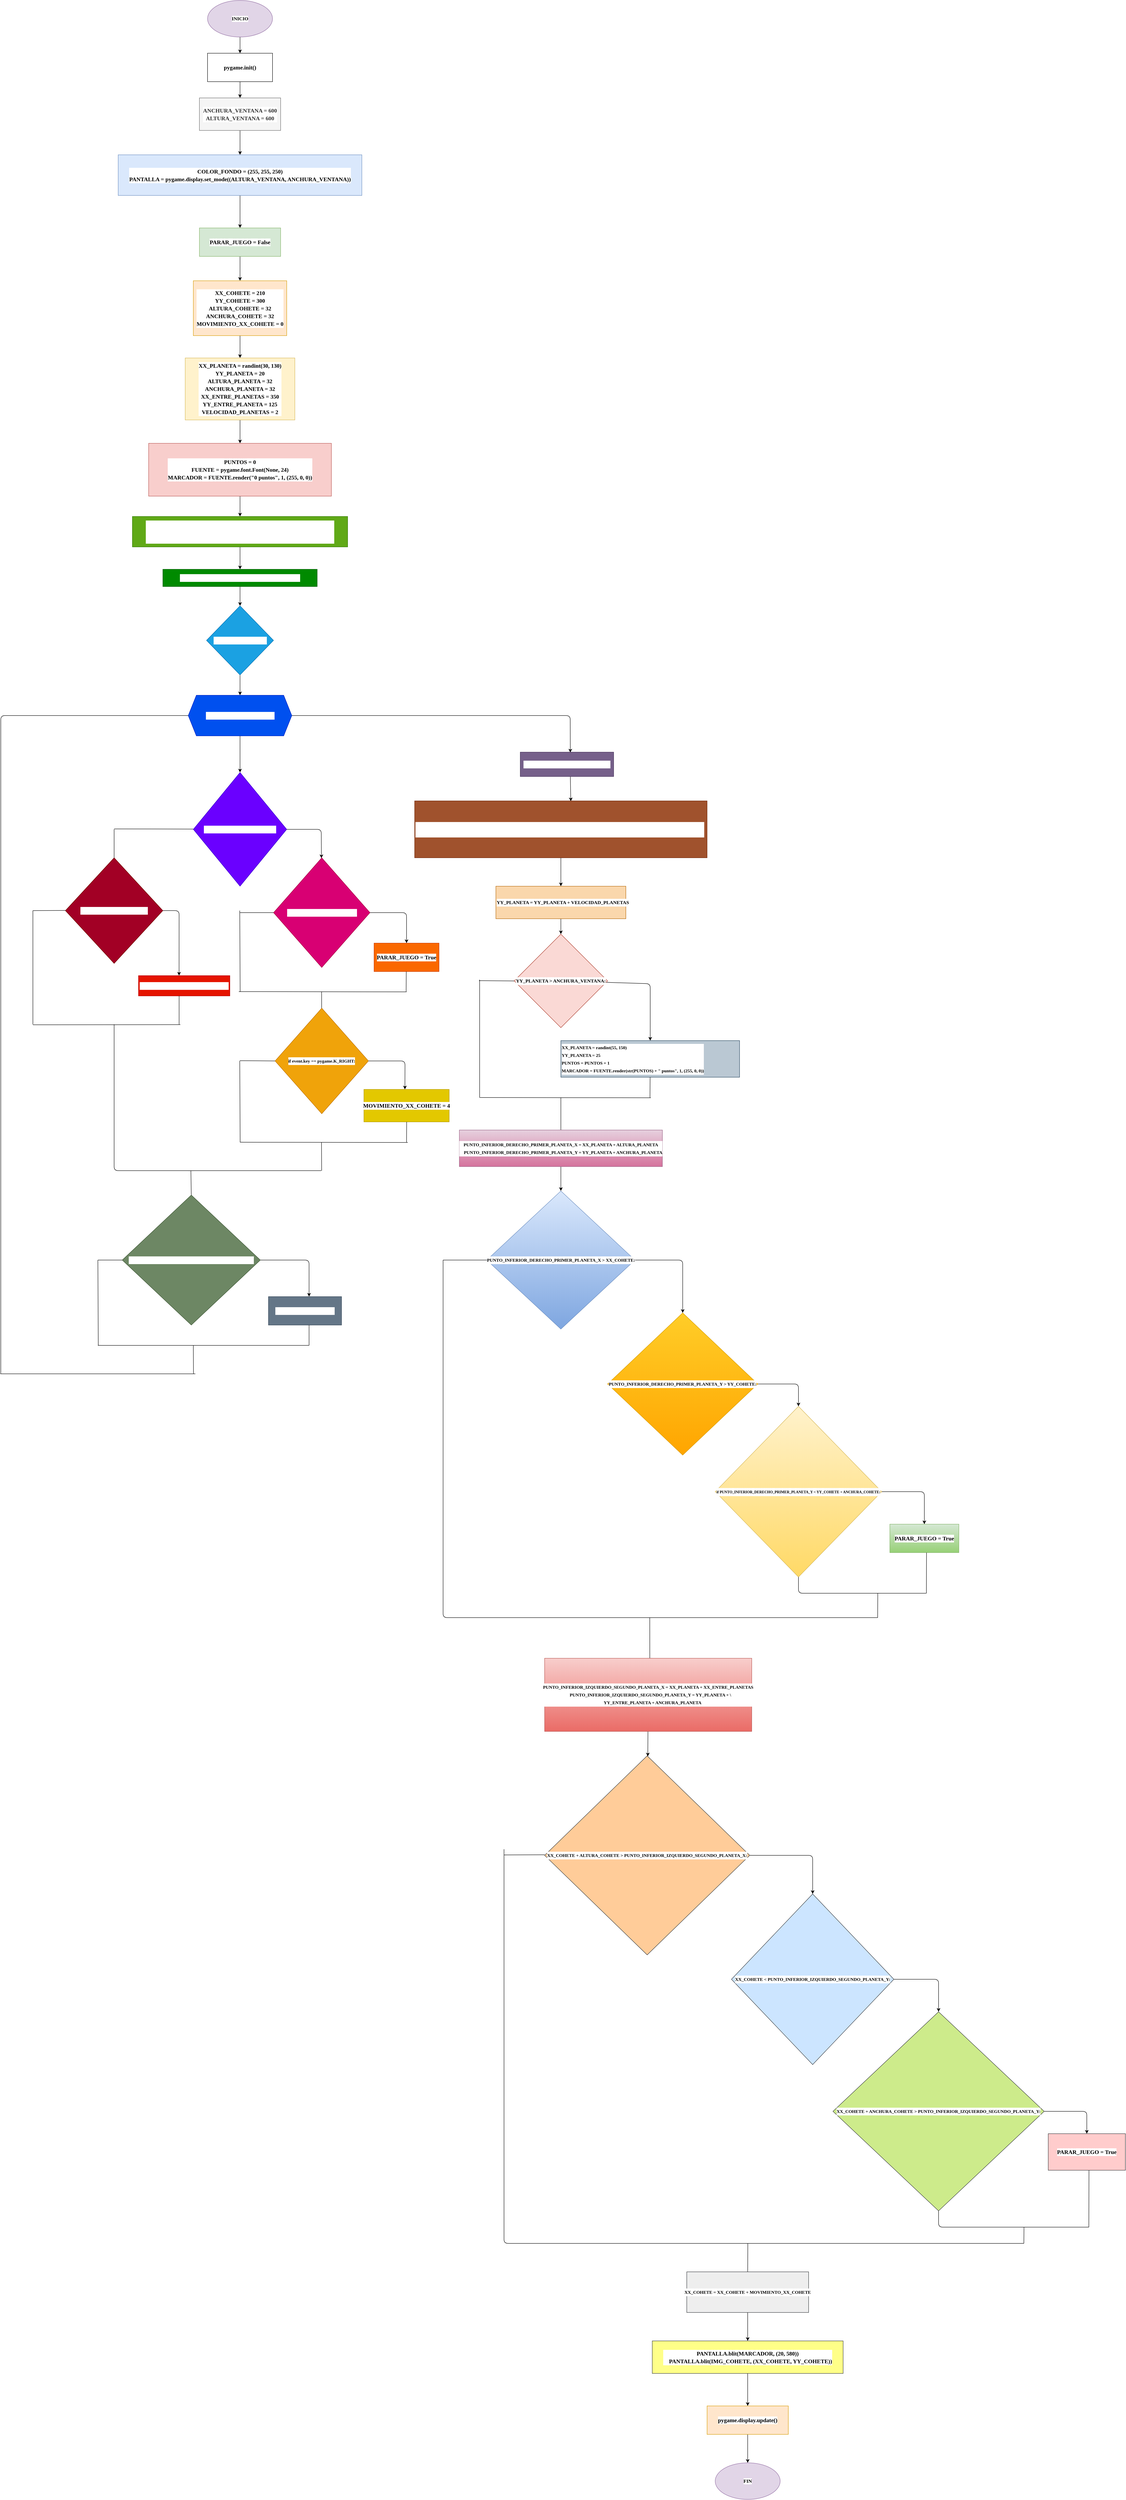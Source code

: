<mxfile>
    <diagram id="MiwLHL64rAyW10EWGruh" name="Página-1">
        <mxGraphModel dx="3235" dy="1844" grid="1" gridSize="10" guides="1" tooltips="1" connect="1" arrows="1" fold="1" page="1" pageScale="1" pageWidth="827" pageHeight="1169" math="0" shadow="0">
            <root>
                <mxCell id="0"/>
                <mxCell id="1" parent="0"/>
                <mxCell id="4" value="" style="edgeStyle=none;html=1;fontStyle=1;fontFamily=Verdana;fontColor=#000000;labelBackgroundColor=#FFFFFF;" edge="1" parent="1" source="2" target="3">
                    <mxGeometry relative="1" as="geometry"/>
                </mxCell>
                <mxCell id="2" value="INICIO" style="ellipse;whiteSpace=wrap;html=1;fontStyle=1;fontFamily=Verdana;labelBackgroundColor=#FFFFFF;fillColor=#e1d5e7;strokeColor=#9673a6;" vertex="1" parent="1">
                    <mxGeometry x="230" y="40" width="160" height="90" as="geometry"/>
                </mxCell>
                <mxCell id="6" value="" style="edgeStyle=none;html=1;fontFamily=Verdana;fontStyle=1;fontColor=#000000;labelBackgroundColor=#FFFFFF;" edge="1" parent="1" source="3" target="5">
                    <mxGeometry relative="1" as="geometry"/>
                </mxCell>
                <mxCell id="3" value="&lt;div style=&quot;font-size: 14px; line-height: 19px; white-space: pre;&quot;&gt;&lt;span style=&quot;&quot;&gt;pygame&lt;/span&gt;&lt;span style=&quot;&quot;&gt;.&lt;/span&gt;&lt;span style=&quot;&quot;&gt;init&lt;/span&gt;&lt;span style=&quot;&quot;&gt;()&lt;/span&gt;&lt;/div&gt;" style="whiteSpace=wrap;html=1;fontStyle=1;fontFamily=Verdana;labelBackgroundColor=#FFFFFF;" vertex="1" parent="1">
                    <mxGeometry x="230" y="170" width="160" height="70" as="geometry"/>
                </mxCell>
                <mxCell id="8" value="" style="edgeStyle=none;html=1;fontFamily=Verdana;fontStyle=1;fontColor=#000000;labelBackgroundColor=#FFFFFF;" edge="1" parent="1" source="5" target="7">
                    <mxGeometry relative="1" as="geometry"/>
                </mxCell>
                <mxCell id="5" value="&lt;div style=&quot;font-size: 14px; line-height: 19px; white-space: pre;&quot;&gt;&lt;div&gt;&lt;span style=&quot;&quot;&gt;ANCHURA_VENTANA&lt;/span&gt;&lt;span style=&quot;&quot;&gt; &lt;/span&gt;&lt;span style=&quot;&quot;&gt;=&lt;/span&gt;&lt;span style=&quot;&quot;&gt; &lt;/span&gt;&lt;span style=&quot;&quot;&gt;600&lt;/span&gt;&lt;/div&gt;&lt;div&gt;&lt;span style=&quot;&quot;&gt;ALTURA_VENTANA&lt;/span&gt;&lt;span style=&quot;&quot;&gt; &lt;/span&gt;&lt;span style=&quot;&quot;&gt;=&lt;/span&gt;&lt;span style=&quot;&quot;&gt; &lt;/span&gt;&lt;span style=&quot;&quot;&gt;600&lt;/span&gt;&lt;/div&gt;&lt;/div&gt;" style="whiteSpace=wrap;html=1;fontFamily=Verdana;fontColor=#333333;fontStyle=1;labelBackgroundColor=#FFFFFF;fillColor=#f5f5f5;strokeColor=#666666;" vertex="1" parent="1">
                    <mxGeometry x="210" y="280" width="200" height="80" as="geometry"/>
                </mxCell>
                <mxCell id="10" value="" style="edgeStyle=none;html=1;fontFamily=Verdana;fontStyle=1;fontColor=#000000;labelBackgroundColor=#FFFFFF;" edge="1" parent="1" source="7" target="9">
                    <mxGeometry relative="1" as="geometry"/>
                </mxCell>
                <mxCell id="7" value="&lt;div style=&quot;font-size: 14px; line-height: 19px; white-space: pre;&quot;&gt;&lt;div&gt;&lt;span style=&quot;&quot;&gt;COLOR_FONDO&lt;/span&gt;&lt;span style=&quot;&quot;&gt; &lt;/span&gt;&lt;span style=&quot;&quot;&gt;=&lt;/span&gt;&lt;span style=&quot;&quot;&gt; (&lt;/span&gt;&lt;span style=&quot;&quot;&gt;255&lt;/span&gt;&lt;span style=&quot;&quot;&gt;, &lt;/span&gt;&lt;span style=&quot;&quot;&gt;255&lt;/span&gt;&lt;span style=&quot;&quot;&gt;, &lt;/span&gt;&lt;span style=&quot;&quot;&gt;250&lt;/span&gt;&lt;span style=&quot;&quot;&gt;)&lt;/span&gt;&lt;/div&gt;&lt;div&gt;&lt;span style=&quot;&quot;&gt;PANTALLA&lt;/span&gt;&lt;span style=&quot;&quot;&gt; &lt;/span&gt;&lt;span style=&quot;&quot;&gt;=&lt;/span&gt;&lt;span style=&quot;&quot;&gt; &lt;/span&gt;&lt;span style=&quot;&quot;&gt;pygame&lt;/span&gt;&lt;span style=&quot;&quot;&gt;.&lt;/span&gt;&lt;span style=&quot;&quot;&gt;display&lt;/span&gt;&lt;span style=&quot;&quot;&gt;.&lt;/span&gt;&lt;span style=&quot;&quot;&gt;set_mode&lt;/span&gt;&lt;span style=&quot;&quot;&gt;((&lt;/span&gt;&lt;span style=&quot;&quot;&gt;ALTURA_VENTANA&lt;/span&gt;&lt;span style=&quot;&quot;&gt;, &lt;/span&gt;&lt;span style=&quot;&quot;&gt;ANCHURA_VENTANA&lt;/span&gt;&lt;span style=&quot;&quot;&gt;))&lt;/span&gt;&lt;/div&gt;&lt;/div&gt;" style="whiteSpace=wrap;html=1;fontFamily=Verdana;fontStyle=1;labelBackgroundColor=#FFFFFF;fillColor=#dae8fc;strokeColor=#6c8ebf;" vertex="1" parent="1">
                    <mxGeometry x="10" y="420" width="600" height="100" as="geometry"/>
                </mxCell>
                <mxCell id="12" value="" style="edgeStyle=none;html=1;fontFamily=Verdana;fontStyle=1;fontColor=#000000;labelBackgroundColor=#FFFFFF;" edge="1" parent="1" source="9" target="11">
                    <mxGeometry relative="1" as="geometry"/>
                </mxCell>
                <mxCell id="9" value="&lt;div style=&quot;font-size: 14px; line-height: 19px; white-space: pre;&quot;&gt;&lt;div&gt;&lt;span style=&quot;&quot;&gt;PARAR_JUEGO&lt;/span&gt;&lt;span style=&quot;&quot;&gt; &lt;/span&gt;&lt;span style=&quot;&quot;&gt;=&lt;/span&gt;&lt;span style=&quot;&quot;&gt; &lt;/span&gt;&lt;span style=&quot;&quot;&gt;False&lt;/span&gt;&lt;/div&gt;&lt;/div&gt;" style="whiteSpace=wrap;html=1;fontFamily=Verdana;fontStyle=1;labelBackgroundColor=#FFFFFF;fillColor=#d5e8d4;strokeColor=#82b366;" vertex="1" parent="1">
                    <mxGeometry x="210" y="600" width="200" height="70" as="geometry"/>
                </mxCell>
                <mxCell id="14" value="" style="edgeStyle=none;html=1;fontFamily=Verdana;fontStyle=1;fontColor=#000000;labelBackgroundColor=#FFFFFF;" edge="1" parent="1" source="11" target="13">
                    <mxGeometry relative="1" as="geometry"/>
                </mxCell>
                <mxCell id="11" value="&lt;div style=&quot;font-size: 14px; line-height: 19px; white-space: pre;&quot;&gt;&lt;div&gt;&lt;span style=&quot;&quot;&gt;XX_COHETE&lt;/span&gt;&lt;span style=&quot;&quot;&gt; &lt;/span&gt;&lt;span style=&quot;&quot;&gt;=&lt;/span&gt;&lt;span style=&quot;&quot;&gt; &lt;/span&gt;&lt;span style=&quot;&quot;&gt;210&lt;/span&gt;&lt;/div&gt;&lt;div&gt;&lt;span style=&quot;&quot;&gt;YY_COHETE&lt;/span&gt;&lt;span style=&quot;&quot;&gt; &lt;/span&gt;&lt;span style=&quot;&quot;&gt;=&lt;/span&gt;&lt;span style=&quot;&quot;&gt; &lt;/span&gt;&lt;span style=&quot;&quot;&gt;300&lt;/span&gt;&lt;/div&gt;&lt;div&gt;&lt;span style=&quot;&quot;&gt;ALTURA_COHETE&lt;/span&gt;&lt;span style=&quot;&quot;&gt; &lt;/span&gt;&lt;span style=&quot;&quot;&gt;=&lt;/span&gt;&lt;span style=&quot;&quot;&gt; &lt;/span&gt;&lt;span style=&quot;&quot;&gt;32&lt;/span&gt;&lt;/div&gt;&lt;div&gt;&lt;span style=&quot;&quot;&gt;ANCHURA_COHETE&lt;/span&gt;&lt;span style=&quot;&quot;&gt; &lt;/span&gt;&lt;span style=&quot;&quot;&gt;=&lt;/span&gt;&lt;span style=&quot;&quot;&gt; &lt;/span&gt;&lt;span style=&quot;&quot;&gt;32&lt;/span&gt;&lt;/div&gt;&lt;div&gt;&lt;span style=&quot;&quot;&gt;MOVIMIENTO_XX_COHETE&lt;/span&gt;&lt;span style=&quot;&quot;&gt; &lt;/span&gt;&lt;span style=&quot;&quot;&gt;=&lt;/span&gt;&lt;span style=&quot;&quot;&gt; &lt;/span&gt;&lt;span style=&quot;&quot;&gt;0&lt;/span&gt;&lt;/div&gt;&lt;/div&gt;" style="whiteSpace=wrap;html=1;fontFamily=Verdana;fontStyle=1;labelBackgroundColor=#FFFFFF;fillColor=#ffe6cc;strokeColor=#d79b00;" vertex="1" parent="1">
                    <mxGeometry x="195" y="730" width="230" height="135" as="geometry"/>
                </mxCell>
                <mxCell id="17" value="" style="edgeStyle=none;html=1;fontFamily=Verdana;fontStyle=1;fontColor=#000000;labelBackgroundColor=#FFFFFF;" edge="1" parent="1" source="13" target="16">
                    <mxGeometry relative="1" as="geometry"/>
                </mxCell>
                <mxCell id="13" value="&lt;div style=&quot;font-size: 14px; line-height: 19px; white-space: pre;&quot;&gt;&lt;div&gt;&lt;span style=&quot;&quot;&gt;XX_PLANETA&lt;/span&gt;&lt;span style=&quot;&quot;&gt; &lt;/span&gt;&lt;span style=&quot;&quot;&gt;=&lt;/span&gt;&lt;span style=&quot;&quot;&gt; &lt;/span&gt;&lt;span style=&quot;&quot;&gt;randint&lt;/span&gt;&lt;span style=&quot;&quot;&gt;(&lt;/span&gt;&lt;span style=&quot;&quot;&gt;30&lt;/span&gt;&lt;span style=&quot;&quot;&gt;, &lt;/span&gt;&lt;span style=&quot;&quot;&gt;130&lt;/span&gt;&lt;span style=&quot;&quot;&gt;)&lt;/span&gt;&lt;/div&gt;&lt;div&gt;&lt;span style=&quot;&quot;&gt;YY_PLANETA&lt;/span&gt;&lt;span style=&quot;&quot;&gt; &lt;/span&gt;&lt;span style=&quot;&quot;&gt;=&lt;/span&gt;&lt;span style=&quot;&quot;&gt; &lt;/span&gt;&lt;span style=&quot;&quot;&gt;20&lt;/span&gt;&lt;/div&gt;&lt;div&gt;&lt;span style=&quot;&quot;&gt;ALTURA_PLANETA&lt;/span&gt;&lt;span style=&quot;&quot;&gt; &lt;/span&gt;&lt;span style=&quot;&quot;&gt;=&lt;/span&gt;&lt;span style=&quot;&quot;&gt; &lt;/span&gt;&lt;span style=&quot;&quot;&gt;32&lt;/span&gt;&lt;/div&gt;&lt;div&gt;&lt;span style=&quot;&quot;&gt;ANCHURA_PLANETA&lt;/span&gt;&lt;span style=&quot;&quot;&gt; &lt;/span&gt;&lt;span style=&quot;&quot;&gt;=&lt;/span&gt;&lt;span style=&quot;&quot;&gt; &lt;/span&gt;&lt;span style=&quot;&quot;&gt;32&lt;/span&gt;&lt;/div&gt;&lt;div&gt;&lt;span style=&quot;&quot;&gt;XX_ENTRE_PLANETAS&lt;/span&gt;&lt;span style=&quot;&quot;&gt; &lt;/span&gt;&lt;span style=&quot;&quot;&gt;=&lt;/span&gt;&lt;span style=&quot;&quot;&gt; &lt;/span&gt;&lt;span style=&quot;&quot;&gt;350&lt;/span&gt;&lt;/div&gt;&lt;div&gt;&lt;span style=&quot;&quot;&gt;YY_ENTRE_PLANETA&lt;/span&gt;&lt;span style=&quot;&quot;&gt; &lt;/span&gt;&lt;span style=&quot;&quot;&gt;=&lt;/span&gt;&lt;span style=&quot;&quot;&gt; &lt;/span&gt;&lt;span style=&quot;&quot;&gt;125&lt;/span&gt;&lt;/div&gt;&lt;div&gt;&lt;span style=&quot;&quot;&gt;VELOCIDAD_PLANETAS&lt;/span&gt;&lt;span style=&quot;&quot;&gt; &lt;/span&gt;&lt;span style=&quot;&quot;&gt;=&lt;/span&gt;&lt;span style=&quot;&quot;&gt; &lt;/span&gt;&lt;span style=&quot;&quot;&gt;2&lt;/span&gt;&lt;/div&gt;&lt;/div&gt;" style="whiteSpace=wrap;html=1;fontFamily=Verdana;fontStyle=1;labelBackgroundColor=#FFFFFF;fillColor=#fff2cc;strokeColor=#d6b656;" vertex="1" parent="1">
                    <mxGeometry x="175" y="920" width="270" height="152.5" as="geometry"/>
                </mxCell>
                <mxCell id="19" value="" style="edgeStyle=none;html=1;fontFamily=Verdana;fontStyle=1;fontColor=#000000;labelBackgroundColor=#FFFFFF;" edge="1" parent="1" source="16" target="18">
                    <mxGeometry relative="1" as="geometry"/>
                </mxCell>
                <mxCell id="16" value="&lt;div style=&quot;font-size: 14px; line-height: 19px; white-space: pre;&quot;&gt;&lt;div&gt;&lt;span style=&quot;&quot;&gt;PUNTOS&lt;/span&gt;&lt;span style=&quot;&quot;&gt; &lt;/span&gt;&lt;span style=&quot;&quot;&gt;=&lt;/span&gt;&lt;span style=&quot;&quot;&gt; &lt;/span&gt;&lt;span style=&quot;&quot;&gt;0&lt;/span&gt;&lt;/div&gt;&lt;div&gt;&lt;span style=&quot;&quot;&gt;FUENTE&lt;/span&gt;&lt;span style=&quot;&quot;&gt; &lt;/span&gt;&lt;span style=&quot;&quot;&gt;=&lt;/span&gt;&lt;span style=&quot;&quot;&gt; &lt;/span&gt;&lt;span style=&quot;&quot;&gt;pygame&lt;/span&gt;&lt;span style=&quot;&quot;&gt;.&lt;/span&gt;&lt;span style=&quot;&quot;&gt;font&lt;/span&gt;&lt;span style=&quot;&quot;&gt;.&lt;/span&gt;&lt;span style=&quot;&quot;&gt;Font&lt;/span&gt;&lt;span style=&quot;&quot;&gt;(&lt;/span&gt;&lt;span style=&quot;&quot;&gt;None&lt;/span&gt;&lt;span style=&quot;&quot;&gt;, &lt;/span&gt;&lt;span style=&quot;&quot;&gt;24&lt;/span&gt;&lt;span style=&quot;&quot;&gt;)&lt;/span&gt;&lt;/div&gt;&lt;div&gt;&lt;span style=&quot;&quot;&gt;MARCADOR&lt;/span&gt;&lt;span style=&quot;&quot;&gt; &lt;/span&gt;&lt;span style=&quot;&quot;&gt;=&lt;/span&gt;&lt;span style=&quot;&quot;&gt; &lt;/span&gt;&lt;span style=&quot;&quot;&gt;FUENTE&lt;/span&gt;&lt;span style=&quot;&quot;&gt;.&lt;/span&gt;&lt;span style=&quot;&quot;&gt;render&lt;/span&gt;&lt;span style=&quot;&quot;&gt;(&lt;/span&gt;&lt;span style=&quot;&quot;&gt;&quot;0 puntos&quot;&lt;/span&gt;&lt;span style=&quot;&quot;&gt;, &lt;/span&gt;&lt;span style=&quot;&quot;&gt;1&lt;/span&gt;&lt;span style=&quot;&quot;&gt;, (&lt;/span&gt;&lt;span style=&quot;&quot;&gt;255&lt;/span&gt;&lt;span style=&quot;&quot;&gt;, &lt;/span&gt;&lt;span style=&quot;&quot;&gt;0&lt;/span&gt;&lt;span style=&quot;&quot;&gt;, &lt;/span&gt;&lt;span style=&quot;&quot;&gt;0&lt;/span&gt;&lt;span style=&quot;&quot;&gt;))&lt;/span&gt;&lt;/div&gt;&lt;/div&gt;" style="whiteSpace=wrap;html=1;fontFamily=Verdana;fontStyle=1;labelBackgroundColor=#FFFFFF;fillColor=#f8cecc;strokeColor=#b85450;" vertex="1" parent="1">
                    <mxGeometry x="85" y="1130" width="450" height="130" as="geometry"/>
                </mxCell>
                <mxCell id="21" value="" style="edgeStyle=none;html=1;fontFamily=Verdana;fontStyle=1;fontColor=#000000;labelBackgroundColor=#FFFFFF;" edge="1" parent="1" source="18" target="20">
                    <mxGeometry relative="1" as="geometry"/>
                </mxCell>
                <mxCell id="18" value="&lt;div style=&quot;font-size: 14px; line-height: 19px; white-space: pre;&quot;&gt;&lt;div&gt;&lt;span style=&quot;&quot;&gt;IMG_COHETE&lt;/span&gt;&lt;span style=&quot;&quot;&gt; &lt;/span&gt;&lt;span style=&quot;&quot;&gt;=&lt;/span&gt;&lt;span style=&quot;&quot;&gt; &lt;/span&gt;&lt;span style=&quot;&quot;&gt;pygame&lt;/span&gt;&lt;span style=&quot;&quot;&gt;.&lt;/span&gt;&lt;span style=&quot;&quot;&gt;image&lt;/span&gt;&lt;span style=&quot;&quot;&gt;.&lt;/span&gt;&lt;span style=&quot;&quot;&gt;load&lt;/span&gt;&lt;span style=&quot;&quot;&gt;(&lt;/span&gt;&lt;span style=&quot;&quot;&gt;&quot;img/COHETE.png&quot;&lt;/span&gt;&lt;span style=&quot;&quot;&gt;)&lt;/span&gt;&lt;/div&gt;&lt;div&gt;&lt;span style=&quot;&quot;&gt;IMG_PLANETA_IZQUIERDO&lt;/span&gt;&lt;span style=&quot;&quot;&gt; &lt;/span&gt;&lt;span style=&quot;&quot;&gt;=&lt;/span&gt;&lt;span style=&quot;&quot;&gt; &lt;/span&gt;&lt;span style=&quot;&quot;&gt;pygame&lt;/span&gt;&lt;span style=&quot;&quot;&gt;.&lt;/span&gt;&lt;span style=&quot;&quot;&gt;image&lt;/span&gt;&lt;span style=&quot;&quot;&gt;.&lt;/span&gt;&lt;span style=&quot;&quot;&gt;load&lt;/span&gt;&lt;span style=&quot;&quot;&gt;(&lt;/span&gt;&lt;span style=&quot;&quot;&gt;&quot;img/PLANETA.png&quot;&lt;/span&gt;&lt;span style=&quot;&quot;&gt;)&lt;/span&gt;&lt;/div&gt;&lt;div&gt;&lt;span style=&quot;&quot;&gt;IMG_PLANETA_DERECHO&lt;/span&gt;&lt;span style=&quot;&quot;&gt; &lt;/span&gt;&lt;span style=&quot;&quot;&gt;=&lt;/span&gt;&lt;span style=&quot;&quot;&gt; &lt;/span&gt;&lt;span style=&quot;&quot;&gt;pygame&lt;/span&gt;&lt;span style=&quot;&quot;&gt;.&lt;/span&gt;&lt;span style=&quot;&quot;&gt;image&lt;/span&gt;&lt;span style=&quot;&quot;&gt;.&lt;/span&gt;&lt;span style=&quot;&quot;&gt;load&lt;/span&gt;&lt;span style=&quot;&quot;&gt;(&lt;/span&gt;&lt;span style=&quot;&quot;&gt;&quot;img/PLANETA.png&quot;&lt;/span&gt;&lt;span style=&quot;&quot;&gt;)&lt;/span&gt;&lt;/div&gt;&lt;/div&gt;" style="whiteSpace=wrap;html=1;fontFamily=Verdana;fontColor=#ffffff;fontStyle=1;labelBackgroundColor=#FFFFFF;fillColor=#60a917;strokeColor=#2D7600;" vertex="1" parent="1">
                    <mxGeometry x="45" y="1310" width="530" height="75" as="geometry"/>
                </mxCell>
                <mxCell id="23" value="" style="edgeStyle=none;html=1;fontFamily=Verdana;fontStyle=1;fontColor=#000000;labelBackgroundColor=#FFFFFF;" edge="1" parent="1" source="20" target="22">
                    <mxGeometry relative="1" as="geometry"/>
                </mxCell>
                <mxCell id="20" value="&lt;div style=&quot;font-size: 14px; line-height: 19px; white-space: pre;&quot;&gt;&lt;span style=&quot;&quot;&gt;pygame&lt;/span&gt;&lt;span style=&quot;&quot;&gt;.&lt;/span&gt;&lt;span style=&quot;&quot;&gt;display&lt;/span&gt;&lt;span style=&quot;&quot;&gt;.&lt;/span&gt;&lt;span style=&quot;&quot;&gt;set_caption&lt;/span&gt;&lt;span style=&quot;&quot;&gt;(&lt;/span&gt;&lt;span style=&quot;&quot;&gt;&quot;PRIMER JUEGO&quot;&lt;/span&gt;&lt;span style=&quot;&quot;&gt;)&lt;/span&gt;&lt;/div&gt;" style="whiteSpace=wrap;html=1;fontFamily=Verdana;fontColor=#ffffff;fontStyle=1;labelBackgroundColor=#FFFFFF;fillColor=#008a00;strokeColor=#005700;" vertex="1" parent="1">
                    <mxGeometry x="120" y="1440" width="380" height="42.5" as="geometry"/>
                </mxCell>
                <mxCell id="25" value="" style="edgeStyle=none;html=1;fontFamily=Verdana;fontStyle=1;fontColor=#000000;labelBackgroundColor=#FFFFFF;" edge="1" parent="1" source="22" target="24">
                    <mxGeometry relative="1" as="geometry"/>
                </mxCell>
                <mxCell id="22" value="&lt;div style=&quot;font-size: 14px; line-height: 19px; white-space: pre;&quot;&gt;&lt;span style=&quot;&quot;&gt;not&lt;/span&gt;&lt;span style=&quot;&quot;&gt; &lt;/span&gt;&lt;span style=&quot;&quot;&gt;PARAR_JUEGO&lt;/span&gt;&lt;span style=&quot;&quot;&gt;:&lt;/span&gt;&lt;/div&gt;" style="rhombus;whiteSpace=wrap;html=1;fontFamily=Verdana;fontColor=#ffffff;fontStyle=1;labelBackgroundColor=#FFFFFF;fillColor=#1ba1e2;strokeColor=#006EAF;" vertex="1" parent="1">
                    <mxGeometry x="227.5" y="1530" width="165" height="170" as="geometry"/>
                </mxCell>
                <mxCell id="27" value="" style="edgeStyle=none;html=1;fontFamily=Verdana;fontStyle=1;fontColor=#000000;labelBackgroundColor=#FFFFFF;" edge="1" parent="1" source="24" target="26">
                    <mxGeometry relative="1" as="geometry"/>
                </mxCell>
                <mxCell id="80" value="" style="edgeStyle=none;html=1;entryX=0.536;entryY=0.016;entryDx=0;entryDy=0;entryPerimeter=0;fontFamily=Verdana;fontStyle=1;fontColor=#000000;labelBackgroundColor=#FFFFFF;" edge="1" parent="1" source="24" target="79">
                    <mxGeometry relative="1" as="geometry">
                        <Array as="points">
                            <mxPoint x="600" y="1800"/>
                            <mxPoint x="1123" y="1800"/>
                        </Array>
                    </mxGeometry>
                </mxCell>
                <mxCell id="24" value="&lt;div style=&quot;font-size: 14px; line-height: 19px; white-space: pre;&quot;&gt;&lt;span style=&quot;&quot;&gt;event&lt;/span&gt;&lt;span style=&quot;&quot;&gt; &lt;/span&gt;&lt;span style=&quot;&quot;&gt;in&lt;/span&gt;&lt;span style=&quot;&quot;&gt; &lt;/span&gt;&lt;span style=&quot;&quot;&gt;pygame&lt;/span&gt;&lt;span style=&quot;&quot;&gt;.&lt;/span&gt;&lt;span style=&quot;&quot;&gt;event&lt;/span&gt;&lt;span style=&quot;&quot;&gt;.&lt;/span&gt;&lt;span style=&quot;&quot;&gt;get&lt;/span&gt;&lt;span style=&quot;&quot;&gt;():&lt;/span&gt;&lt;/div&gt;" style="shape=hexagon;perimeter=hexagonPerimeter2;whiteSpace=wrap;html=1;fixedSize=1;fontFamily=Verdana;fontColor=#ffffff;fontStyle=1;labelBackgroundColor=#FFFFFF;fillColor=#0050ef;strokeColor=#001DBC;" vertex="1" parent="1">
                    <mxGeometry x="182.5" y="1750" width="255" height="100" as="geometry"/>
                </mxCell>
                <mxCell id="29" value="" style="edgeStyle=none;html=1;fontFamily=Verdana;fontStyle=1;fontColor=#000000;labelBackgroundColor=#FFFFFF;" edge="1" parent="1" source="26" target="28">
                    <mxGeometry relative="1" as="geometry">
                        <mxPoint x="500" y="2150" as="targetPoint"/>
                        <Array as="points">
                            <mxPoint x="510" y="2080"/>
                        </Array>
                    </mxGeometry>
                </mxCell>
                <mxCell id="26" value="&lt;div style=&quot;line-height: 19px; white-space: pre;&quot;&gt;&lt;div style=&quot;&quot;&gt;&lt;font style=&quot;font-size: 11px;&quot;&gt;&lt;span style=&quot;&quot;&gt;if&lt;/span&gt;&lt;span style=&quot;&quot;&gt; &lt;/span&gt;&lt;span style=&quot;&quot;&gt;event&lt;/span&gt;&lt;span style=&quot;&quot;&gt;.&lt;/span&gt;&lt;span style=&quot;&quot;&gt;type&lt;/span&gt;&lt;span style=&quot;&quot;&gt; &lt;/span&gt;&lt;span style=&quot;&quot;&gt;==&lt;/span&gt;&lt;span style=&quot;&quot;&gt; &lt;/span&gt;&lt;span style=&quot;&quot;&gt;pygame&lt;/span&gt;&lt;span style=&quot;&quot;&gt;.&lt;/span&gt;&lt;span style=&quot;&quot;&gt;KEYDOWN&lt;/span&gt;&lt;span style=&quot;&quot;&gt;:&lt;/span&gt;&lt;/font&gt;&lt;/div&gt;&lt;/div&gt;" style="rhombus;whiteSpace=wrap;html=1;fontFamily=Verdana;fontColor=#ffffff;fontStyle=1;labelBackgroundColor=#FFFFFF;fillColor=#6a00ff;strokeColor=#3700CC;" vertex="1" parent="1">
                    <mxGeometry x="195" y="1940" width="230" height="280" as="geometry"/>
                </mxCell>
                <mxCell id="31" value="" style="edgeStyle=none;html=1;exitX=1;exitY=0.5;exitDx=0;exitDy=0;fontFamily=Verdana;fontStyle=1;fontColor=#000000;labelBackgroundColor=#FFFFFF;" edge="1" parent="1" source="28" target="32">
                    <mxGeometry relative="1" as="geometry">
                        <mxPoint x="720" y="2370" as="targetPoint"/>
                        <Array as="points">
                            <mxPoint x="720" y="2285"/>
                        </Array>
                    </mxGeometry>
                </mxCell>
                <mxCell id="28" value="&lt;div style=&quot;line-height: 19px; white-space: pre;&quot;&gt;&lt;div style=&quot;&quot;&gt;&lt;font style=&quot;font-size: 11px;&quot;&gt;&lt;span style=&quot;&quot;&gt;if&lt;/span&gt;&lt;span style=&quot;&quot;&gt; &lt;/span&gt;&lt;span style=&quot;&quot;&gt;event&lt;/span&gt;&lt;span style=&quot;&quot;&gt;.key &lt;/span&gt;&lt;span style=&quot;&quot;&gt;==&lt;/span&gt;&lt;span style=&quot;&quot;&gt; &lt;/span&gt;&lt;span style=&quot;&quot;&gt;pygame&lt;/span&gt;&lt;span style=&quot;&quot;&gt;.&lt;/span&gt;&lt;span style=&quot;&quot;&gt;K_ESCAPE&lt;/span&gt;&lt;span style=&quot;&quot;&gt;:&lt;/span&gt;&lt;/font&gt;&lt;/div&gt;&lt;/div&gt;" style="rhombus;whiteSpace=wrap;html=1;fontFamily=Verdana;fontColor=#ffffff;fontStyle=1;labelBackgroundColor=#FFFFFF;fillColor=#d80073;strokeColor=#A50040;" vertex="1" parent="1">
                    <mxGeometry x="392.5" y="2150" width="237.5" height="270" as="geometry"/>
                </mxCell>
                <mxCell id="32" value="&lt;div style=&quot;font-size: 14px; line-height: 19px; white-space: pre;&quot;&gt;&lt;span style=&quot;&quot;&gt;PARAR_JUEGO&lt;/span&gt;&lt;span style=&quot;&quot;&gt; &lt;/span&gt;&lt;span style=&quot;&quot;&gt;=&lt;/span&gt;&lt;span style=&quot;&quot;&gt; &lt;/span&gt;&lt;span style=&quot;&quot;&gt;True&lt;/span&gt;&lt;/div&gt;" style="rounded=0;whiteSpace=wrap;html=1;fontFamily=Verdana;fontStyle=1;fontColor=#000000;labelBackgroundColor=#FFFFFF;fillColor=#fa6800;strokeColor=#C73500;" vertex="1" parent="1">
                    <mxGeometry x="640" y="2360" width="160" height="70" as="geometry"/>
                </mxCell>
                <mxCell id="33" value="&lt;div style=&quot;line-height: 19px; white-space: pre;&quot;&gt;&lt;font style=&quot;font-size: 11px;&quot;&gt;&lt;span style=&quot;&quot;&gt;if&lt;/span&gt;&lt;span style=&quot;&quot;&gt; &lt;/span&gt;&lt;span style=&quot;&quot;&gt;event&lt;/span&gt;&lt;span style=&quot;&quot;&gt;.key &lt;/span&gt;&lt;span style=&quot;&quot;&gt;==&lt;/span&gt;&lt;span style=&quot;&quot;&gt; &lt;/span&gt;&lt;span style=&quot;&quot;&gt;pygame&lt;/span&gt;&lt;span style=&quot;&quot;&gt;.&lt;/span&gt;&lt;span style=&quot;&quot;&gt;K_RIGHT&lt;/span&gt;&lt;span style=&quot;&quot;&gt;:&lt;/span&gt;&lt;/font&gt;&lt;/div&gt;" style="rhombus;whiteSpace=wrap;html=1;fontFamily=Verdana;fontColor=#000000;fontStyle=1;labelBackgroundColor=#FFFFFF;fillColor=#f0a30a;strokeColor=#BD7000;" vertex="1" parent="1">
                    <mxGeometry x="396.25" y="2520" width="230" height="260" as="geometry"/>
                </mxCell>
                <mxCell id="38" value="&lt;div style=&quot;font-size: 14px; line-height: 19px; white-space: pre;&quot;&gt;&lt;span style=&quot;&quot;&gt;MOVIMIENTO_XX_COHETE&lt;/span&gt;&lt;span style=&quot;&quot;&gt; &lt;/span&gt;&lt;span style=&quot;&quot;&gt;=&lt;/span&gt;&lt;span style=&quot;&quot;&gt; &lt;/span&gt;&lt;span style=&quot;&quot;&gt;4&lt;/span&gt;&lt;/div&gt;" style="whiteSpace=wrap;html=1;fontFamily=Verdana;fontColor=#000000;fontStyle=1;labelBackgroundColor=#FFFFFF;fillColor=#e3c800;strokeColor=#B09500;" vertex="1" parent="1">
                    <mxGeometry x="615" y="2720" width="210" height="80" as="geometry"/>
                </mxCell>
                <mxCell id="43" value="" style="edgeStyle=none;html=1;exitX=1;exitY=0.5;exitDx=0;exitDy=0;entryX=0.444;entryY=0;entryDx=0;entryDy=0;entryPerimeter=0;fontFamily=Verdana;fontStyle=1;fontColor=#000000;labelBackgroundColor=#FFFFFF;" edge="1" parent="1" source="40" target="42">
                    <mxGeometry relative="1" as="geometry">
                        <mxPoint x="160" y="2430" as="targetPoint"/>
                        <Array as="points">
                            <mxPoint x="160" y="2280"/>
                        </Array>
                    </mxGeometry>
                </mxCell>
                <mxCell id="40" value="&lt;div style=&quot;line-height: 19px; white-space: pre;&quot;&gt;&lt;font style=&quot;font-size: 11px;&quot;&gt;&lt;span style=&quot;&quot;&gt;elif&lt;/span&gt;&lt;span style=&quot;&quot;&gt; &lt;/span&gt;&lt;span style=&quot;&quot;&gt;event&lt;/span&gt;&lt;span style=&quot;&quot;&gt;.&lt;/span&gt;&lt;span style=&quot;&quot;&gt;type&lt;/span&gt;&lt;span style=&quot;&quot;&gt; &lt;/span&gt;&lt;span style=&quot;&quot;&gt;==&lt;/span&gt;&lt;span style=&quot;&quot;&gt; &lt;/span&gt;&lt;span style=&quot;&quot;&gt;pygame&lt;/span&gt;&lt;span style=&quot;&quot;&gt;.&lt;/span&gt;&lt;span style=&quot;&quot;&gt;KEYUP&lt;/span&gt;&lt;span style=&quot;&quot;&gt;:&lt;/span&gt;&lt;/font&gt;&lt;/div&gt;" style="rhombus;whiteSpace=wrap;html=1;fontFamily=Verdana;fontColor=#ffffff;fontStyle=1;labelBackgroundColor=#FFFFFF;fillColor=#a20025;strokeColor=#6F0000;" vertex="1" parent="1">
                    <mxGeometry x="-120" y="2150" width="240" height="260" as="geometry"/>
                </mxCell>
                <mxCell id="42" value="&lt;div style=&quot;font-size: 14px; line-height: 19px; white-space: pre;&quot;&gt;&lt;span style=&quot;&quot;&gt;MOVIMIENTO_XX_COHETE&lt;/span&gt;&lt;span style=&quot;&quot;&gt; &lt;/span&gt;&lt;span style=&quot;&quot;&gt;=&lt;/span&gt;&lt;span style=&quot;&quot;&gt; &lt;/span&gt;&lt;span style=&quot;&quot;&gt;-&lt;/span&gt;&lt;span style=&quot;&quot;&gt;4&lt;/span&gt;&lt;/div&gt;" style="whiteSpace=wrap;html=1;fontFamily=Verdana;fontColor=#ffffff;fontStyle=1;labelBackgroundColor=#FFFFFF;fillColor=#e51400;strokeColor=#B20000;" vertex="1" parent="1">
                    <mxGeometry x="60" y="2440" width="225" height="50" as="geometry"/>
                </mxCell>
                <mxCell id="47" value="" style="edgeStyle=none;html=1;exitX=1;exitY=0.5;exitDx=0;exitDy=0;fontFamily=Verdana;fontStyle=1;fontColor=#000000;labelBackgroundColor=#FFFFFF;" edge="1" parent="1" source="44">
                    <mxGeometry relative="1" as="geometry">
                        <mxPoint x="480" y="3230" as="targetPoint"/>
                        <Array as="points">
                            <mxPoint x="480" y="3140"/>
                        </Array>
                    </mxGeometry>
                </mxCell>
                <mxCell id="44" value="&lt;div style=&quot;line-height: 19px; white-space: pre;&quot;&gt;&lt;font style=&quot;font-size: 11px;&quot;&gt;&lt;span style=&quot;&quot;&gt;if&lt;/span&gt;&lt;span style=&quot;&quot;&gt; &lt;/span&gt;&lt;span style=&quot;&quot;&gt;XX_COHETE&lt;/span&gt;&lt;span style=&quot;&quot;&gt; &lt;/span&gt;&lt;span style=&quot;&quot;&gt;&amp;lt;&lt;/span&gt;&lt;span style=&quot;&quot;&gt; &lt;/span&gt;&lt;span style=&quot;&quot;&gt;-&lt;/span&gt;&lt;span style=&quot;&quot;&gt;10&lt;/span&gt;&lt;span style=&quot;&quot;&gt; &lt;/span&gt;&lt;span style=&quot;&quot;&gt;or&lt;/span&gt;&lt;span style=&quot;&quot;&gt; &lt;/span&gt;&lt;span style=&quot;&quot;&gt;XX_COHETE&lt;/span&gt;&lt;span style=&quot;&quot;&gt; &lt;/span&gt;&lt;span style=&quot;&quot;&gt;&amp;gt;&lt;/span&gt;&lt;span style=&quot;&quot;&gt; &lt;/span&gt;&lt;span style=&quot;&quot;&gt;ALTURA_VENTANA&lt;/span&gt;&lt;span style=&quot;&quot;&gt;:&lt;/span&gt;&lt;/font&gt;&lt;/div&gt;" style="rhombus;whiteSpace=wrap;html=1;fontFamily=Verdana;fontColor=#ffffff;fontStyle=1;labelBackgroundColor=#FFFFFF;fillColor=#6d8764;strokeColor=#3A5431;" vertex="1" parent="1">
                    <mxGeometry x="20" y="2980" width="340" height="320" as="geometry"/>
                </mxCell>
                <mxCell id="46" value="&lt;div style=&quot;font-size: 14px; line-height: 19px; white-space: pre;&quot;&gt;&lt;span style=&quot;&quot;&gt;PARAR_JUEGO&lt;/span&gt;&lt;span style=&quot;&quot;&gt; &lt;/span&gt;&lt;span style=&quot;&quot;&gt;=&lt;/span&gt;&lt;span style=&quot;&quot;&gt; &lt;/span&gt;&lt;span style=&quot;&quot;&gt;True&lt;/span&gt;&lt;/div&gt;" style="whiteSpace=wrap;html=1;fontFamily=Verdana;fontColor=#ffffff;fontStyle=1;labelBackgroundColor=#FFFFFF;fillColor=#647687;strokeColor=#314354;" vertex="1" parent="1">
                    <mxGeometry x="380" y="3230" width="180" height="70" as="geometry"/>
                </mxCell>
                <mxCell id="50" value="" style="endArrow=none;html=1;entryX=0;entryY=0.5;entryDx=0;entryDy=0;fontFamily=Verdana;fontStyle=1;fontColor=#000000;labelBackgroundColor=#FFFFFF;" edge="1" parent="1" target="28">
                    <mxGeometry width="50" height="50" relative="1" as="geometry">
                        <mxPoint x="310" y="2285" as="sourcePoint"/>
                        <mxPoint x="370" y="2360" as="targetPoint"/>
                    </mxGeometry>
                </mxCell>
                <mxCell id="51" value="" style="endArrow=none;html=1;fontFamily=Verdana;fontStyle=1;fontColor=#000000;labelBackgroundColor=#FFFFFF;" edge="1" parent="1">
                    <mxGeometry width="50" height="50" relative="1" as="geometry">
                        <mxPoint x="310.33" y="2480" as="sourcePoint"/>
                        <mxPoint x="309.33" y="2280" as="targetPoint"/>
                    </mxGeometry>
                </mxCell>
                <mxCell id="52" value="" style="endArrow=none;html=1;fontFamily=Verdana;fontStyle=1;fontColor=#000000;labelBackgroundColor=#FFFFFF;" edge="1" parent="1">
                    <mxGeometry width="50" height="50" relative="1" as="geometry">
                        <mxPoint x="307" y="2479.33" as="sourcePoint"/>
                        <mxPoint x="720" y="2480" as="targetPoint"/>
                    </mxGeometry>
                </mxCell>
                <mxCell id="53" value="" style="endArrow=none;html=1;fontFamily=Verdana;fontStyle=1;fontColor=#000000;labelBackgroundColor=#FFFFFF;" edge="1" parent="1">
                    <mxGeometry width="50" height="50" relative="1" as="geometry">
                        <mxPoint x="719" y="2480" as="sourcePoint"/>
                        <mxPoint x="719.33" y="2430" as="targetPoint"/>
                    </mxGeometry>
                </mxCell>
                <mxCell id="54" value="" style="endArrow=none;html=1;fontFamily=Verdana;fontStyle=1;fontColor=#000000;labelBackgroundColor=#FFFFFF;" edge="1" parent="1">
                    <mxGeometry width="50" height="50" relative="1" as="geometry">
                        <mxPoint x="511" y="2520" as="sourcePoint"/>
                        <mxPoint x="510.91" y="2480" as="targetPoint"/>
                    </mxGeometry>
                </mxCell>
                <mxCell id="55" value="" style="edgeStyle=none;html=1;exitX=1;exitY=0.5;exitDx=0;exitDy=0;fontFamily=Verdana;fontStyle=1;fontColor=#000000;labelBackgroundColor=#FFFFFF;" edge="1" parent="1">
                    <mxGeometry relative="1" as="geometry">
                        <mxPoint x="626.25" y="2650" as="sourcePoint"/>
                        <mxPoint x="716" y="2720" as="targetPoint"/>
                        <Array as="points">
                            <mxPoint x="716.25" y="2650"/>
                        </Array>
                    </mxGeometry>
                </mxCell>
                <mxCell id="56" value="" style="endArrow=none;html=1;fontFamily=Verdana;fontStyle=1;fontColor=#000000;labelBackgroundColor=#FFFFFF;" edge="1" parent="1">
                    <mxGeometry width="50" height="50" relative="1" as="geometry">
                        <mxPoint x="720" y="2850" as="sourcePoint"/>
                        <mxPoint x="720.33" y="2800" as="targetPoint"/>
                    </mxGeometry>
                </mxCell>
                <mxCell id="57" value="" style="endArrow=none;html=1;fontFamily=Verdana;fontStyle=1;fontColor=#000000;labelBackgroundColor=#FFFFFF;" edge="1" parent="1">
                    <mxGeometry width="50" height="50" relative="1" as="geometry">
                        <mxPoint x="310" y="2850" as="sourcePoint"/>
                        <mxPoint x="723" y="2850.67" as="targetPoint"/>
                    </mxGeometry>
                </mxCell>
                <mxCell id="58" value="" style="endArrow=none;html=1;fontFamily=Verdana;fontStyle=1;fontColor=#000000;labelBackgroundColor=#FFFFFF;" edge="1" parent="1">
                    <mxGeometry width="50" height="50" relative="1" as="geometry">
                        <mxPoint x="310.33" y="2850" as="sourcePoint"/>
                        <mxPoint x="309.33" y="2650" as="targetPoint"/>
                    </mxGeometry>
                </mxCell>
                <mxCell id="59" value="" style="endArrow=none;html=1;entryX=0;entryY=0.5;entryDx=0;entryDy=0;fontFamily=Verdana;fontStyle=1;fontColor=#000000;labelBackgroundColor=#FFFFFF;" edge="1" parent="1" target="33">
                    <mxGeometry width="50" height="50" relative="1" as="geometry">
                        <mxPoint x="309.5" y="2649.33" as="sourcePoint"/>
                        <mxPoint x="392.5" y="2649.33" as="targetPoint"/>
                    </mxGeometry>
                </mxCell>
                <mxCell id="60" value="" style="endArrow=none;html=1;entryX=0;entryY=0.5;entryDx=0;entryDy=0;fontFamily=Verdana;fontStyle=1;fontColor=#000000;labelBackgroundColor=#FFFFFF;" edge="1" parent="1">
                    <mxGeometry width="50" height="50" relative="1" as="geometry">
                        <mxPoint y="2079" as="sourcePoint"/>
                        <mxPoint x="195" y="2079.33" as="targetPoint"/>
                    </mxGeometry>
                </mxCell>
                <mxCell id="61" value="" style="endArrow=none;html=1;fontFamily=Verdana;fontStyle=1;fontColor=#000000;labelBackgroundColor=#FFFFFF;" edge="1" parent="1">
                    <mxGeometry width="50" height="50" relative="1" as="geometry">
                        <mxPoint y="2150" as="sourcePoint"/>
                        <mxPoint y="2080" as="targetPoint"/>
                    </mxGeometry>
                </mxCell>
                <mxCell id="64" value="" style="endArrow=none;html=1;fontFamily=Verdana;fontStyle=1;fontColor=#000000;labelBackgroundColor=#FFFFFF;" edge="1" parent="1">
                    <mxGeometry width="50" height="50" relative="1" as="geometry">
                        <mxPoint x="-39" y="3350" as="sourcePoint"/>
                        <mxPoint x="-40" y="3140" as="targetPoint"/>
                    </mxGeometry>
                </mxCell>
                <mxCell id="65" value="" style="endArrow=none;html=1;entryX=0;entryY=0.5;entryDx=0;entryDy=0;fontFamily=Verdana;fontStyle=1;fontColor=#000000;labelBackgroundColor=#FFFFFF;" edge="1" parent="1" target="44">
                    <mxGeometry width="50" height="50" relative="1" as="geometry">
                        <mxPoint x="-40" y="3140" as="sourcePoint"/>
                        <mxPoint x="10" y="3139" as="targetPoint"/>
                    </mxGeometry>
                </mxCell>
                <mxCell id="66" value="" style="endArrow=none;html=1;fontFamily=Verdana;fontStyle=1;fontColor=#000000;labelBackgroundColor=#FFFFFF;" edge="1" parent="1">
                    <mxGeometry width="50" height="50" relative="1" as="geometry">
                        <mxPoint x="-40" y="3350" as="sourcePoint"/>
                        <mxPoint x="480" y="3350" as="targetPoint"/>
                    </mxGeometry>
                </mxCell>
                <mxCell id="67" value="" style="endArrow=none;html=1;fontFamily=Verdana;fontStyle=1;fontColor=#000000;labelBackgroundColor=#FFFFFF;" edge="1" parent="1">
                    <mxGeometry width="50" height="50" relative="1" as="geometry">
                        <mxPoint x="480" y="3350" as="sourcePoint"/>
                        <mxPoint x="480" y="3300" as="targetPoint"/>
                    </mxGeometry>
                </mxCell>
                <mxCell id="68" value="" style="endArrow=none;html=1;entryX=0;entryY=0.5;entryDx=0;entryDy=0;fontFamily=Verdana;fontStyle=1;fontColor=#000000;labelBackgroundColor=#FFFFFF;" edge="1" parent="1">
                    <mxGeometry width="50" height="50" relative="1" as="geometry">
                        <mxPoint x="-200" y="2280" as="sourcePoint"/>
                        <mxPoint x="-120" y="2279.67" as="targetPoint"/>
                    </mxGeometry>
                </mxCell>
                <mxCell id="70" value="" style="endArrow=none;html=1;fontFamily=Verdana;fontStyle=1;fontColor=#000000;labelBackgroundColor=#FFFFFF;" edge="1" parent="1">
                    <mxGeometry width="50" height="50" relative="1" as="geometry">
                        <mxPoint x="510" y="2920" as="sourcePoint"/>
                        <mxPoint y="2560" as="targetPoint"/>
                        <Array as="points">
                            <mxPoint y="2920"/>
                        </Array>
                    </mxGeometry>
                </mxCell>
                <mxCell id="71" value="" style="endArrow=none;html=1;fontFamily=Verdana;fontStyle=1;fontColor=#000000;labelBackgroundColor=#FFFFFF;" edge="1" parent="1">
                    <mxGeometry width="50" height="50" relative="1" as="geometry">
                        <mxPoint x="511" y="2920" as="sourcePoint"/>
                        <mxPoint x="510.58" y="2850" as="targetPoint"/>
                    </mxGeometry>
                </mxCell>
                <mxCell id="72" value="" style="endArrow=none;html=1;exitX=0.5;exitY=0;exitDx=0;exitDy=0;fontFamily=Verdana;fontStyle=1;fontColor=#000000;labelBackgroundColor=#FFFFFF;" edge="1" parent="1" source="44">
                    <mxGeometry width="50" height="50" relative="1" as="geometry">
                        <mxPoint x="189" y="2970" as="sourcePoint"/>
                        <mxPoint x="189" y="2920" as="targetPoint"/>
                    </mxGeometry>
                </mxCell>
                <mxCell id="73" value="" style="endArrow=none;html=1;fontFamily=Verdana;fontStyle=1;fontColor=#000000;labelBackgroundColor=#FFFFFF;" edge="1" parent="1">
                    <mxGeometry width="50" height="50" relative="1" as="geometry">
                        <mxPoint x="-200" y="2561" as="sourcePoint"/>
                        <mxPoint x="163" y="2560.67" as="targetPoint"/>
                    </mxGeometry>
                </mxCell>
                <mxCell id="74" value="" style="endArrow=none;html=1;fontFamily=Verdana;fontStyle=1;fontColor=#000000;labelBackgroundColor=#FFFFFF;" edge="1" parent="1">
                    <mxGeometry width="50" height="50" relative="1" as="geometry">
                        <mxPoint x="-200" y="2560" as="sourcePoint"/>
                        <mxPoint x="-200.0" y="2280" as="targetPoint"/>
                    </mxGeometry>
                </mxCell>
                <mxCell id="75" value="" style="endArrow=none;html=1;fontFamily=Verdana;fontStyle=1;fontColor=#000000;labelBackgroundColor=#FFFFFF;" edge="1" parent="1">
                    <mxGeometry width="50" height="50" relative="1" as="geometry">
                        <mxPoint x="160" y="2560" as="sourcePoint"/>
                        <mxPoint x="160.0" y="2490" as="targetPoint"/>
                    </mxGeometry>
                </mxCell>
                <mxCell id="76" value="" style="endArrow=none;html=1;entryX=0;entryY=0.5;entryDx=0;entryDy=0;fontFamily=Verdana;fontStyle=1;fontColor=#000000;labelBackgroundColor=#FFFFFF;" edge="1" parent="1" target="24">
                    <mxGeometry width="50" height="50" relative="1" as="geometry">
                        <mxPoint x="-279" y="3420" as="sourcePoint"/>
                        <mxPoint x="-280" y="1640" as="targetPoint"/>
                        <Array as="points">
                            <mxPoint x="-279" y="1800"/>
                        </Array>
                    </mxGeometry>
                </mxCell>
                <mxCell id="77" value="" style="endArrow=none;html=1;fontFamily=Verdana;fontStyle=1;fontColor=#000000;labelBackgroundColor=#FFFFFF;" edge="1" parent="1">
                    <mxGeometry width="50" height="50" relative="1" as="geometry">
                        <mxPoint x="195.42" y="3420" as="sourcePoint"/>
                        <mxPoint x="195.0" y="3350" as="targetPoint"/>
                    </mxGeometry>
                </mxCell>
                <mxCell id="78" value="" style="endArrow=none;html=1;fontFamily=Verdana;fontStyle=1;fontColor=#000000;labelBackgroundColor=#FFFFFF;" edge="1" parent="1">
                    <mxGeometry width="50" height="50" relative="1" as="geometry">
                        <mxPoint x="-280" y="3420" as="sourcePoint"/>
                        <mxPoint x="200" y="3420" as="targetPoint"/>
                    </mxGeometry>
                </mxCell>
                <mxCell id="82" value="" style="edgeStyle=none;html=1;exitX=0.536;exitY=0.996;exitDx=0;exitDy=0;exitPerimeter=0;entryX=0.534;entryY=0.007;entryDx=0;entryDy=0;entryPerimeter=0;fontFamily=Verdana;fontStyle=1;fontColor=#000000;labelBackgroundColor=#FFFFFF;" edge="1" parent="1" source="79" target="81">
                    <mxGeometry relative="1" as="geometry"/>
                </mxCell>
                <mxCell id="79" value="&lt;div style=&quot;font-size: 14px; line-height: 19px; white-space: pre;&quot;&gt;&lt;span style=&quot;&quot;&gt;PANTALLA&lt;/span&gt;&lt;span style=&quot;&quot;&gt;.&lt;/span&gt;&lt;span style=&quot;&quot;&gt;fill&lt;/span&gt;&lt;span style=&quot;&quot;&gt;(&lt;/span&gt;&lt;span style=&quot;&quot;&gt;COLOR_FONDO&lt;/span&gt;&lt;span style=&quot;&quot;&gt;)&lt;/span&gt;&lt;/div&gt;" style="whiteSpace=wrap;html=1;fontFamily=Verdana;fontColor=#ffffff;fontStyle=1;labelBackgroundColor=#FFFFFF;fillColor=#76608a;strokeColor=#432D57;" vertex="1" parent="1">
                    <mxGeometry x="1000" y="1890" width="230" height="60" as="geometry"/>
                </mxCell>
                <mxCell id="84" value="" style="edgeStyle=none;html=1;fontFamily=Verdana;fontStyle=1;fontColor=#000000;labelBackgroundColor=#FFFFFF;" edge="1" parent="1" source="81" target="83">
                    <mxGeometry relative="1" as="geometry"/>
                </mxCell>
                <mxCell id="81" value="&lt;div style=&quot;line-height: 19px; white-space: pre;&quot;&gt;&lt;div style=&quot;&quot;&gt;&lt;font style=&quot;font-size: 11px;&quot;&gt;&lt;span style=&quot;&quot;&gt;PANTALLA&lt;/span&gt;&lt;span style=&quot;&quot;&gt;.&lt;/span&gt;&lt;span style=&quot;&quot;&gt;blit&lt;/span&gt;&lt;span style=&quot;&quot;&gt;(&lt;/span&gt;&lt;span style=&quot;&quot;&gt;IMG_PLANETA_IZQUIERDO&lt;/span&gt;&lt;span style=&quot;&quot;&gt;, (&lt;/span&gt;&lt;span style=&quot;&quot;&gt;XX_PLANETA&lt;/span&gt;&lt;span style=&quot;&quot;&gt;, &lt;/span&gt;&lt;span style=&quot;&quot;&gt;YY_PLANETA&lt;/span&gt;&lt;span style=&quot;&quot;&gt;))&lt;/span&gt;&lt;/font&gt;&lt;/div&gt;&lt;div style=&quot;&quot;&gt;&lt;font style=&quot;&quot;&gt;&lt;font style=&quot;font-size: 12px;&quot;&gt;&lt;span style=&quot;&quot;&gt;PANTALLA&lt;/span&gt;&lt;span style=&quot;&quot;&gt;.&lt;/span&gt;&lt;span style=&quot;&quot;&gt;blit&lt;/span&gt;&lt;span style=&quot;&quot;&gt;(&lt;/span&gt;&lt;span style=&quot;&quot;&gt;IMG_PLANETA_DERECHO&lt;/span&gt;&lt;span style=&quot;&quot;&gt;, (&lt;/span&gt;&lt;span style=&quot;&quot;&gt;XX_PLANETA&lt;/span&gt;&lt;span style=&quot;&quot;&gt; &lt;/span&gt;&lt;span style=&quot;&quot;&gt;+&lt;/span&gt;&lt;span style=&quot;&quot;&gt; &lt;/span&gt;&lt;span style=&quot;&quot;&gt;XX_ENTRE_PLANETAS&lt;/span&gt;&lt;span style=&quot;&quot;&gt;, &lt;/span&gt;&lt;span style=&quot;&quot;&gt;YY_PLANETA&lt;/span&gt;&lt;span style=&quot;&quot;&gt; &lt;/span&gt;&lt;span style=&quot;&quot;&gt;+&lt;/span&gt;&lt;span style=&quot;&quot;&gt; &lt;/span&gt;&lt;span style=&quot;&quot;&gt;YY_ENTRE_PLANETA&lt;/span&gt;&lt;span style=&quot;&quot;&gt;))&lt;/span&gt;&lt;/font&gt;&lt;/font&gt;&lt;/div&gt;&lt;/div&gt;" style="whiteSpace=wrap;html=1;fontFamily=Verdana;fontColor=#ffffff;fontStyle=1;labelBackgroundColor=#FFFFFF;align=left;fillColor=#a0522d;strokeColor=#6D1F00;" vertex="1" parent="1">
                    <mxGeometry x="740" y="2010" width="720" height="140" as="geometry"/>
                </mxCell>
                <mxCell id="86" value="" style="edgeStyle=none;html=1;fontFamily=Verdana;fontStyle=1;fontColor=#000000;labelBackgroundColor=#FFFFFF;" edge="1" parent="1" source="83" target="85">
                    <mxGeometry relative="1" as="geometry"/>
                </mxCell>
                <mxCell id="83" value="&lt;div style=&quot;line-height: 19px; white-space: pre;&quot;&gt;&lt;div style=&quot;line-height: 19px;&quot;&gt;&lt;font style=&quot;font-size: 12px;&quot;&gt;&lt;span style=&quot;&quot;&gt;YY_PLANETA&lt;/span&gt;&lt;span style=&quot;&quot;&gt; &lt;/span&gt;&lt;span style=&quot;&quot;&gt;=&lt;/span&gt;&lt;span style=&quot;&quot;&gt; &lt;/span&gt;&lt;span style=&quot;&quot;&gt;YY_PLANETA&lt;/span&gt;&lt;span style=&quot;&quot;&gt; &lt;/span&gt;&lt;span style=&quot;&quot;&gt;+&lt;/span&gt;&lt;span style=&quot;&quot;&gt; &lt;/span&gt;&lt;span style=&quot;&quot;&gt;VELOCIDAD_PLANETAS&lt;/span&gt;&lt;/font&gt;&lt;/div&gt;&lt;/div&gt;" style="whiteSpace=wrap;html=1;fontFamily=Verdana;align=left;fontStyle=1;labelBackgroundColor=#FFFFFF;fillColor=#fad7ac;strokeColor=#b46504;" vertex="1" parent="1">
                    <mxGeometry x="940" y="2220" width="320" height="80" as="geometry"/>
                </mxCell>
                <mxCell id="88" value="" style="edgeStyle=none;html=1;fontFamily=Verdana;fontStyle=1;fontColor=#000000;labelBackgroundColor=#FFFFFF;" edge="1" parent="1" source="85" target="87">
                    <mxGeometry relative="1" as="geometry">
                        <Array as="points">
                            <mxPoint x="1320" y="2460"/>
                        </Array>
                    </mxGeometry>
                </mxCell>
                <mxCell id="85" value="&lt;div style=&quot;line-height: 19px; white-space: pre;&quot;&gt;&lt;font style=&quot;font-size: 12px;&quot;&gt;&lt;span style=&quot;&quot;&gt;YY_PLANETA&lt;/span&gt;&lt;span style=&quot;&quot;&gt; &lt;/span&gt;&lt;span style=&quot;&quot;&gt;&amp;gt;&lt;/span&gt;&lt;span style=&quot;&quot;&gt; &lt;/span&gt;&lt;span style=&quot;&quot;&gt;ANCHURA_VENTANA&lt;/span&gt;&lt;span style=&quot;&quot;&gt;:&lt;/span&gt;&lt;/font&gt;&lt;/div&gt;" style="rhombus;whiteSpace=wrap;html=1;fontFamily=Verdana;align=center;fontStyle=1;labelBackgroundColor=#FFFFFF;fillColor=#fad9d5;strokeColor=#ae4132;" vertex="1" parent="1">
                    <mxGeometry x="985" y="2338" width="230" height="230" as="geometry"/>
                </mxCell>
                <mxCell id="87" value="&lt;div style=&quot;line-height: 19px; white-space: pre;&quot;&gt;&lt;div style=&quot;&quot;&gt;&lt;font style=&quot;font-size: 11px;&quot;&gt;&lt;span style=&quot;&quot;&gt;XX_PLANETA&lt;/span&gt;&lt;span style=&quot;&quot;&gt; &lt;/span&gt;&lt;span style=&quot;&quot;&gt;=&lt;/span&gt;&lt;span style=&quot;&quot;&gt; &lt;/span&gt;&lt;span style=&quot;&quot;&gt;randint&lt;/span&gt;&lt;span style=&quot;&quot;&gt;(&lt;/span&gt;&lt;span style=&quot;&quot;&gt;55&lt;/span&gt;&lt;span style=&quot;&quot;&gt;, &lt;/span&gt;&lt;span style=&quot;&quot;&gt;150&lt;/span&gt;&lt;span style=&quot;&quot;&gt;)&lt;/span&gt;&lt;/font&gt;&lt;/div&gt;&lt;div style=&quot;&quot;&gt;&lt;font style=&quot;font-size: 11px;&quot;&gt;&lt;span style=&quot;&quot;&gt;YY_PLANETA&lt;/span&gt;&lt;span style=&quot;&quot;&gt; &lt;/span&gt;&lt;span style=&quot;&quot;&gt;=&lt;/span&gt;&lt;span style=&quot;&quot;&gt; &lt;/span&gt;&lt;span style=&quot;&quot;&gt;25&lt;/span&gt;&lt;/font&gt;&lt;/div&gt;&lt;div style=&quot;&quot;&gt;&lt;font style=&quot;font-size: 11px;&quot;&gt;&lt;span style=&quot;&quot;&gt;PUNTOS&lt;/span&gt;&lt;span style=&quot;&quot;&gt; &lt;/span&gt;&lt;span style=&quot;&quot;&gt;=&lt;/span&gt;&lt;span style=&quot;&quot;&gt; &lt;/span&gt;&lt;span style=&quot;&quot;&gt;PUNTOS&lt;/span&gt;&lt;span style=&quot;&quot;&gt; &lt;/span&gt;&lt;span style=&quot;&quot;&gt;+&lt;/span&gt;&lt;span style=&quot;&quot;&gt; &lt;/span&gt;&lt;span style=&quot;&quot;&gt;1&lt;/span&gt;&lt;/font&gt;&lt;/div&gt;&lt;div style=&quot;&quot;&gt;&lt;font style=&quot;font-size: 11px;&quot;&gt;&lt;span style=&quot;&quot;&gt;MARCADOR&lt;/span&gt;&lt;span style=&quot;&quot;&gt; &lt;/span&gt;&lt;span style=&quot;&quot;&gt;=&lt;/span&gt;&lt;span style=&quot;&quot;&gt; &lt;/span&gt;&lt;span style=&quot;&quot;&gt;FUENTE&lt;/span&gt;&lt;span style=&quot;&quot;&gt;.&lt;/span&gt;&lt;span style=&quot;&quot;&gt;render&lt;/span&gt;&lt;span style=&quot;&quot;&gt;(&lt;/span&gt;&lt;span style=&quot;&quot;&gt;str&lt;/span&gt;&lt;span style=&quot;&quot;&gt;(&lt;/span&gt;&lt;span style=&quot;&quot;&gt;PUNTOS&lt;/span&gt;&lt;span style=&quot;&quot;&gt;) &lt;/span&gt;&lt;span style=&quot;&quot;&gt;+&lt;/span&gt;&lt;span style=&quot;&quot;&gt; &lt;/span&gt;&lt;span style=&quot;&quot;&gt;&quot; puntos&quot;&lt;/span&gt;&lt;span style=&quot;&quot;&gt;, &lt;/span&gt;&lt;span style=&quot;&quot;&gt;1&lt;/span&gt;&lt;span style=&quot;&quot;&gt;, (&lt;/span&gt;&lt;span style=&quot;&quot;&gt;255&lt;/span&gt;&lt;span style=&quot;&quot;&gt;, &lt;/span&gt;&lt;span style=&quot;&quot;&gt;0&lt;/span&gt;&lt;span style=&quot;&quot;&gt;, &lt;/span&gt;&lt;span style=&quot;&quot;&gt;0&lt;/span&gt;&lt;span style=&quot;&quot;&gt;))&lt;/span&gt;&lt;/font&gt;&lt;/div&gt;&lt;/div&gt;" style="whiteSpace=wrap;html=1;fontFamily=Verdana;fontStyle=1;labelBackgroundColor=#FFFFFF;align=left;fillColor=#bac8d3;strokeColor=#23445d;" vertex="1" parent="1">
                    <mxGeometry x="1100" y="2600" width="440" height="90" as="geometry"/>
                </mxCell>
                <mxCell id="90" value="" style="endArrow=none;html=1;fontFamily=Verdana;fontStyle=1;fontColor=#000000;labelBackgroundColor=#FFFFFF;" edge="1" parent="1">
                    <mxGeometry width="50" height="50" relative="1" as="geometry">
                        <mxPoint x="900" y="2740" as="sourcePoint"/>
                        <mxPoint x="900" y="2450" as="targetPoint"/>
                    </mxGeometry>
                </mxCell>
                <mxCell id="91" value="" style="endArrow=none;html=1;entryX=0;entryY=0.5;entryDx=0;entryDy=0;fontFamily=Verdana;fontStyle=1;fontColor=#000000;labelBackgroundColor=#FFFFFF;" edge="1" parent="1">
                    <mxGeometry width="50" height="50" relative="1" as="geometry">
                        <mxPoint x="898.5" y="2452.41" as="sourcePoint"/>
                        <mxPoint x="985" y="2453.08" as="targetPoint"/>
                    </mxGeometry>
                </mxCell>
                <mxCell id="92" value="" style="endArrow=none;html=1;fontFamily=Verdana;fontStyle=1;fontColor=#000000;labelBackgroundColor=#FFFFFF;" edge="1" parent="1">
                    <mxGeometry width="50" height="50" relative="1" as="geometry">
                        <mxPoint x="1319.41" y="2740" as="sourcePoint"/>
                        <mxPoint x="1319.74" y="2690" as="targetPoint"/>
                    </mxGeometry>
                </mxCell>
                <mxCell id="93" value="" style="endArrow=none;html=1;fontFamily=Verdana;fontStyle=1;fontColor=#000000;labelBackgroundColor=#FFFFFF;" edge="1" parent="1">
                    <mxGeometry width="50" height="50" relative="1" as="geometry">
                        <mxPoint x="900" y="2740" as="sourcePoint"/>
                        <mxPoint x="1321.5" y="2740.67" as="targetPoint"/>
                    </mxGeometry>
                </mxCell>
                <mxCell id="94" value="" style="endArrow=none;html=1;fontFamily=Verdana;fontStyle=1;fontColor=#000000;labelBackgroundColor=#FFFFFF;" edge="1" parent="1" target="95">
                    <mxGeometry width="50" height="50" relative="1" as="geometry">
                        <mxPoint x="1100" y="2740" as="sourcePoint"/>
                        <mxPoint x="1100.33" y="2740" as="targetPoint"/>
                    </mxGeometry>
                </mxCell>
                <mxCell id="97" value="" style="edgeStyle=none;html=1;fontFamily=Verdana;fontStyle=1;fontColor=#000000;labelBackgroundColor=#FFFFFF;" edge="1" parent="1" source="95" target="96">
                    <mxGeometry relative="1" as="geometry"/>
                </mxCell>
                <mxCell id="95" value="&lt;div style=&quot;line-height: 19px; white-space: pre;&quot;&gt;&lt;div style=&quot;&quot;&gt;&lt;font style=&quot;font-size: 11px;&quot;&gt;&lt;span style=&quot;&quot;&gt;PUNTO_INFERIOR_DERECHO_PRIMER_PLANETA_X&lt;/span&gt;&lt;span style=&quot;&quot;&gt; &lt;/span&gt;&lt;span style=&quot;&quot;&gt;=&lt;/span&gt;&lt;span style=&quot;&quot;&gt; &lt;/span&gt;&lt;span style=&quot;&quot;&gt;XX_PLANETA&lt;/span&gt;&lt;span style=&quot;&quot;&gt; &lt;/span&gt;&lt;span style=&quot;&quot;&gt;+&lt;/span&gt;&lt;span style=&quot;&quot;&gt; &lt;/span&gt;&lt;span style=&quot;&quot;&gt;ALTURA_PLANETA&lt;/span&gt;&lt;/font&gt;&lt;/div&gt;&lt;div style=&quot;&quot;&gt;&lt;font style=&quot;font-size: 11px;&quot;&gt;&lt;span style=&quot;&quot;&gt;    &lt;/span&gt;&lt;span style=&quot;&quot;&gt;PUNTO_INFERIOR_DERECHO_PRIMER_PLANETA_Y&lt;/span&gt;&lt;span style=&quot;&quot;&gt; &lt;/span&gt;&lt;span style=&quot;&quot;&gt;=&lt;/span&gt;&lt;span style=&quot;&quot;&gt; &lt;/span&gt;&lt;span style=&quot;&quot;&gt;YY_PLANETA&lt;/span&gt;&lt;span style=&quot;&quot;&gt; &lt;/span&gt;&lt;span style=&quot;&quot;&gt;+&lt;/span&gt;&lt;span style=&quot;&quot;&gt; &lt;/span&gt;&lt;span style=&quot;&quot;&gt;ANCHURA_PLANETA&lt;/span&gt;&lt;/font&gt;&lt;/div&gt;&lt;/div&gt;" style="rounded=0;whiteSpace=wrap;html=1;fontFamily=Verdana;fontStyle=1;labelBackgroundColor=#FFFFFF;fillColor=#e6d0de;strokeColor=#996185;gradientColor=#d5739d;" vertex="1" parent="1">
                    <mxGeometry x="850" y="2820" width="500" height="90" as="geometry"/>
                </mxCell>
                <mxCell id="99" value="" style="edgeStyle=none;html=1;fontFamily=Verdana;fontStyle=1;fontColor=#000000;labelBackgroundColor=#FFFFFF;" edge="1" parent="1" source="96" target="98">
                    <mxGeometry relative="1" as="geometry">
                        <Array as="points">
                            <mxPoint x="1400" y="3140"/>
                        </Array>
                    </mxGeometry>
                </mxCell>
                <mxCell id="96" value="&lt;div style=&quot;line-height: 19px; white-space: pre;&quot;&gt;&lt;font style=&quot;font-size: 11px;&quot;&gt;&lt;span style=&quot;&quot;&gt;PUNTO_INFERIOR_DERECHO_PRIMER_PLANETA_X&lt;/span&gt;&lt;span style=&quot;&quot;&gt; &lt;/span&gt;&lt;span style=&quot;&quot;&gt;&amp;gt;&lt;/span&gt;&lt;span style=&quot;&quot;&gt; &lt;/span&gt;&lt;span style=&quot;&quot;&gt;XX_COHETE&lt;/span&gt;&lt;span style=&quot;&quot;&gt;:&lt;/span&gt;&lt;/font&gt;&lt;/div&gt;" style="rhombus;whiteSpace=wrap;html=1;rounded=0;fontFamily=Verdana;fontStyle=1;labelBackgroundColor=#FFFFFF;fillColor=#dae8fc;gradientColor=#7ea6e0;strokeColor=#6c8ebf;" vertex="1" parent="1">
                    <mxGeometry x="917.5" y="2970" width="365" height="340" as="geometry"/>
                </mxCell>
                <mxCell id="101" value="" style="edgeStyle=none;html=1;exitX=1;exitY=0.5;exitDx=0;exitDy=0;entryX=0.5;entryY=0;entryDx=0;entryDy=0;fontFamily=Verdana;fontStyle=1;fontColor=#000000;labelBackgroundColor=#FFFFFF;" edge="1" parent="1" source="98" target="100">
                    <mxGeometry relative="1" as="geometry">
                        <mxPoint x="1540" y="3422" as="sourcePoint"/>
                        <mxPoint x="1680" y="3500" as="targetPoint"/>
                        <Array as="points">
                            <mxPoint x="1685" y="3445"/>
                        </Array>
                    </mxGeometry>
                </mxCell>
                <mxCell id="98" value="&lt;div style=&quot;line-height: 19px; white-space: pre;&quot;&gt;&lt;font style=&quot;font-size: 11px;&quot;&gt;&lt;span style=&quot;&quot;&gt;PUNTO_INFERIOR_DERECHO_PRIMER_PLANETA_Y&lt;/span&gt;&lt;span style=&quot;&quot;&gt; &lt;/span&gt;&lt;span style=&quot;&quot;&gt;&amp;gt;&lt;/span&gt;&lt;span style=&quot;&quot;&gt; &lt;/span&gt;&lt;span style=&quot;&quot;&gt;YY_COHETE&lt;/span&gt;&lt;span style=&quot;&quot;&gt;:&lt;/span&gt;&lt;/font&gt;&lt;/div&gt;" style="rhombus;whiteSpace=wrap;html=1;rounded=0;fontFamily=Verdana;fontStyle=1;labelBackgroundColor=#FFFFFF;fillColor=#ffcd28;gradientColor=#ffa500;strokeColor=#d79b00;" vertex="1" parent="1">
                    <mxGeometry x="1215" y="3270" width="370" height="350" as="geometry"/>
                </mxCell>
                <mxCell id="103" value="" style="edgeStyle=none;html=1;fontFamily=Verdana;fontStyle=1;fontColor=#000000;labelBackgroundColor=#FFFFFF;" edge="1" parent="1" source="100" target="102">
                    <mxGeometry relative="1" as="geometry">
                        <Array as="points">
                            <mxPoint x="1995" y="3710"/>
                        </Array>
                    </mxGeometry>
                </mxCell>
                <mxCell id="100" value="&lt;div style=&quot;line-height: 19px; white-space: pre;&quot;&gt;&lt;font style=&quot;font-size: 9px;&quot;&gt;&lt;span style=&quot;&quot;&gt;if&lt;/span&gt;&lt;span style=&quot;&quot;&gt; &lt;/span&gt;&lt;span style=&quot;&quot;&gt;PUNTO_INFERIOR_DERECHO_PRIMER_PLANETA_Y&lt;/span&gt;&lt;span style=&quot;&quot;&gt; &lt;/span&gt;&lt;span style=&quot;&quot;&gt;&amp;lt;&lt;/span&gt;&lt;span style=&quot;&quot;&gt; &lt;/span&gt;&lt;span style=&quot;&quot;&gt;YY_COHETE&lt;/span&gt;&lt;span style=&quot;&quot;&gt; &lt;/span&gt;&lt;span style=&quot;&quot;&gt;+&lt;/span&gt;&lt;span style=&quot;&quot;&gt; &lt;/span&gt;&lt;span style=&quot;&quot;&gt;ANCHURA_COHETE&lt;/span&gt;&lt;span style=&quot;&quot;&gt;:&lt;/span&gt;&lt;/font&gt;&lt;/div&gt;" style="rhombus;whiteSpace=wrap;html=1;rounded=0;fontFamily=Verdana;fontStyle=1;labelBackgroundColor=#FFFFFF;fillColor=#fff2cc;gradientColor=#ffd966;strokeColor=#d6b656;" vertex="1" parent="1">
                    <mxGeometry x="1480" y="3500" width="410" height="420" as="geometry"/>
                </mxCell>
                <mxCell id="102" value="&lt;div style=&quot;font-size: 14px; line-height: 19px; white-space: pre;&quot;&gt;&lt;div&gt;&lt;span style=&quot;&quot;&gt;PARAR_JUEGO&lt;/span&gt;&lt;span style=&quot;&quot;&gt; &lt;/span&gt;&lt;span style=&quot;&quot;&gt;=&lt;/span&gt;&lt;span style=&quot;&quot;&gt; &lt;/span&gt;&lt;span style=&quot;&quot;&gt;True&lt;/span&gt;&lt;/div&gt;&lt;/div&gt;" style="whiteSpace=wrap;html=1;rounded=0;fontFamily=Verdana;fontStyle=1;labelBackgroundColor=#FFFFFF;fillColor=#d5e8d4;gradientColor=#97d077;strokeColor=#82b366;" vertex="1" parent="1">
                    <mxGeometry x="1910" y="3790" width="170" height="70" as="geometry"/>
                </mxCell>
                <mxCell id="105" value="" style="endArrow=none;html=1;fontFamily=Verdana;fontStyle=1;fontColor=#000000;labelBackgroundColor=#FFFFFF;" edge="1" parent="1">
                    <mxGeometry width="50" height="50" relative="1" as="geometry">
                        <mxPoint x="810" y="3140" as="sourcePoint"/>
                        <mxPoint x="917.5" y="3140" as="targetPoint"/>
                    </mxGeometry>
                </mxCell>
                <mxCell id="106" value="" style="endArrow=none;html=1;fontFamily=Verdana;fontStyle=1;fontColor=#000000;labelBackgroundColor=#FFFFFF;" edge="1" parent="1">
                    <mxGeometry width="50" height="50" relative="1" as="geometry">
                        <mxPoint x="1880" y="4020" as="sourcePoint"/>
                        <mxPoint x="810" y="3140" as="targetPoint"/>
                        <Array as="points">
                            <mxPoint x="810" y="4020"/>
                        </Array>
                    </mxGeometry>
                </mxCell>
                <mxCell id="107" value="" style="endArrow=none;html=1;fontFamily=Verdana;fontStyle=1;fontColor=#000000;labelBackgroundColor=#FFFFFF;" edge="1" parent="1">
                    <mxGeometry width="50" height="50" relative="1" as="geometry">
                        <mxPoint x="2000" y="3960" as="sourcePoint"/>
                        <mxPoint x="2000.33" y="3860" as="targetPoint"/>
                    </mxGeometry>
                </mxCell>
                <mxCell id="108" value="" style="endArrow=none;html=1;fontFamily=Verdana;fontStyle=1;fontColor=#000000;labelBackgroundColor=#FFFFFF;" edge="1" parent="1">
                    <mxGeometry width="50" height="50" relative="1" as="geometry">
                        <mxPoint x="1319" y="4120" as="sourcePoint"/>
                        <mxPoint x="1318.89" y="4020" as="targetPoint"/>
                    </mxGeometry>
                </mxCell>
                <mxCell id="113" value="" style="edgeStyle=none;html=1;fontFamily=Verdana;fontStyle=1;fontColor=#000000;labelBackgroundColor=#FFFFFF;" edge="1" parent="1" source="109" target="112">
                    <mxGeometry relative="1" as="geometry"/>
                </mxCell>
                <mxCell id="109" value="&lt;div style=&quot;line-height: 19px; white-space: pre;&quot;&gt;&lt;div style=&quot;&quot;&gt;&lt;font style=&quot;font-size: 11px;&quot;&gt;&lt;span style=&quot;&quot;&gt;PUNTO_INFERIOR_IZQUIERDO_SEGUNDO_PLANETA_X&lt;/span&gt;&lt;span style=&quot;&quot;&gt; &lt;/span&gt;&lt;span style=&quot;&quot;&gt;=&lt;/span&gt;&lt;span style=&quot;&quot;&gt; &lt;/span&gt;&lt;span style=&quot;&quot;&gt;XX_PLANETA&lt;/span&gt;&lt;span style=&quot;&quot;&gt; &lt;/span&gt;&lt;span style=&quot;&quot;&gt;+&lt;/span&gt;&lt;span style=&quot;&quot;&gt; &lt;/span&gt;&lt;span style=&quot;&quot;&gt;XX_ENTRE_PLANETAS&lt;/span&gt;&lt;/font&gt;&lt;/div&gt;&lt;div style=&quot;&quot;&gt;&lt;font style=&quot;font-size: 11px;&quot;&gt;&lt;span style=&quot;&quot;&gt;    &lt;/span&gt;&lt;span style=&quot;&quot;&gt;PUNTO_INFERIOR_IZQUIERDO_SEGUNDO_PLANETA_Y&lt;/span&gt;&lt;span style=&quot;&quot;&gt; &lt;/span&gt;&lt;span style=&quot;&quot;&gt;=&lt;/span&gt;&lt;span style=&quot;&quot;&gt; &lt;/span&gt;&lt;span style=&quot;&quot;&gt;YY_PLANETA&lt;/span&gt;&lt;span style=&quot;&quot;&gt; &lt;/span&gt;&lt;span style=&quot;&quot;&gt;+&lt;/span&gt;&lt;span style=&quot;&quot;&gt; \&lt;/span&gt;&lt;/font&gt;&lt;/div&gt;&lt;div style=&quot;&quot;&gt;&lt;font style=&quot;font-size: 11px;&quot;&gt;&lt;span style=&quot;&quot;&gt;        &lt;/span&gt;&lt;span style=&quot;&quot;&gt;YY_ENTRE_PLANETA&lt;/span&gt;&lt;span style=&quot;&quot;&gt; &lt;/span&gt;&lt;span style=&quot;&quot;&gt;+&lt;/span&gt;&lt;span style=&quot;&quot;&gt; &lt;/span&gt;&lt;span style=&quot;&quot;&gt;ANCHURA_PLANETA&lt;/span&gt;&lt;/font&gt;&lt;/div&gt;&lt;/div&gt;" style="rounded=0;whiteSpace=wrap;html=1;fontFamily=Verdana;fontStyle=1;labelBackgroundColor=#FFFFFF;fillColor=#f8cecc;gradientColor=#ea6b66;strokeColor=#b85450;" vertex="1" parent="1">
                    <mxGeometry x="1060" y="4120" width="510" height="180" as="geometry"/>
                </mxCell>
                <mxCell id="110" value="" style="endArrow=none;html=1;exitX=0.5;exitY=1;exitDx=0;exitDy=0;fontFamily=Verdana;fontStyle=1;fontColor=#000000;labelBackgroundColor=#FFFFFF;" edge="1" parent="1" source="100">
                    <mxGeometry width="50" height="50" relative="1" as="geometry">
                        <mxPoint x="1610" y="3960" as="sourcePoint"/>
                        <mxPoint x="2000" y="3960" as="targetPoint"/>
                        <Array as="points">
                            <mxPoint x="1685" y="3960"/>
                        </Array>
                    </mxGeometry>
                </mxCell>
                <mxCell id="111" value="" style="endArrow=none;html=1;fontFamily=Verdana;fontStyle=1;fontColor=#000000;labelBackgroundColor=#FFFFFF;" edge="1" parent="1">
                    <mxGeometry width="50" height="50" relative="1" as="geometry">
                        <mxPoint x="1880" y="4020" as="sourcePoint"/>
                        <mxPoint x="1880.33" y="3960" as="targetPoint"/>
                    </mxGeometry>
                </mxCell>
                <mxCell id="115" value="" style="edgeStyle=none;html=1;fontFamily=Verdana;fontStyle=1;fontColor=#000000;labelBackgroundColor=#FFFFFF;" edge="1" parent="1" source="112" target="114">
                    <mxGeometry relative="1" as="geometry">
                        <Array as="points">
                            <mxPoint x="1720" y="4605"/>
                        </Array>
                    </mxGeometry>
                </mxCell>
                <mxCell id="112" value="&lt;div style=&quot;line-height: 19px; white-space: pre;&quot;&gt;&lt;font style=&quot;font-size: 11px;&quot;&gt;&lt;span style=&quot;&quot;&gt;XX_COHETE&lt;/span&gt;&lt;span style=&quot;&quot;&gt; &lt;/span&gt;&lt;span style=&quot;&quot;&gt;+&lt;/span&gt;&lt;span style=&quot;&quot;&gt; &lt;/span&gt;&lt;span style=&quot;&quot;&gt;ALTURA_COHETE&lt;/span&gt;&lt;span style=&quot;&quot;&gt; &lt;/span&gt;&lt;span style=&quot;&quot;&gt;&amp;gt;&lt;/span&gt;&lt;span style=&quot;&quot;&gt; &lt;/span&gt;&lt;span style=&quot;&quot;&gt;PUNTO_INFERIOR_IZQUIERDO_SEGUNDO_PLANETA_X&lt;/span&gt;&lt;span style=&quot;&quot;&gt;:&lt;/span&gt;&lt;/font&gt;&lt;/div&gt;" style="rhombus;whiteSpace=wrap;html=1;rounded=0;fontFamily=Verdana;fontStyle=1;labelBackgroundColor=#FFFFFF;fillColor=#ffcc99;strokeColor=#36393d;" vertex="1" parent="1">
                    <mxGeometry x="1060" y="4360" width="505" height="490" as="geometry"/>
                </mxCell>
                <mxCell id="117" value="" style="edgeStyle=none;html=1;fontFamily=Verdana;fontStyle=1;fontColor=#000000;labelBackgroundColor=#FFFFFF;" edge="1" parent="1" source="114" target="116">
                    <mxGeometry relative="1" as="geometry">
                        <Array as="points">
                            <mxPoint x="2030" y="4910"/>
                        </Array>
                    </mxGeometry>
                </mxCell>
                <mxCell id="114" value="&lt;div style=&quot;line-height: 19px; white-space: pre;&quot;&gt;&lt;font style=&quot;font-size: 11px;&quot;&gt;&lt;span style=&quot;&quot;&gt;XX_COHETE&lt;/span&gt;&lt;span style=&quot;&quot;&gt; &lt;/span&gt;&lt;span style=&quot;&quot;&gt;&amp;lt;&lt;/span&gt;&lt;span style=&quot;&quot;&gt; &lt;/span&gt;&lt;span style=&quot;&quot;&gt;PUNTO_INFERIOR_IZQUIERDO_SEGUNDO_PLANETA_Y&lt;/span&gt;&lt;span style=&quot;&quot;&gt;:&lt;/span&gt;&lt;/font&gt;&lt;/div&gt;" style="rhombus;whiteSpace=wrap;html=1;rounded=0;fontFamily=Verdana;fontStyle=1;labelBackgroundColor=#FFFFFF;fillColor=#cce5ff;strokeColor=#36393d;" vertex="1" parent="1">
                    <mxGeometry x="1520" y="4700" width="400" height="420" as="geometry"/>
                </mxCell>
                <mxCell id="120" value="" style="edgeStyle=none;html=1;fontFamily=Verdana;fontStyle=1;fontColor=#000000;labelBackgroundColor=#FFFFFF;" edge="1" parent="1" source="116" target="119">
                    <mxGeometry relative="1" as="geometry">
                        <Array as="points">
                            <mxPoint x="2395" y="5235"/>
                        </Array>
                    </mxGeometry>
                </mxCell>
                <mxCell id="116" value="&lt;div style=&quot;line-height: 19px; white-space: pre;&quot;&gt;&lt;font style=&quot;font-size: 11px;&quot;&gt;&lt;span style=&quot;&quot;&gt;XX_COHETE&lt;/span&gt;&lt;span style=&quot;&quot;&gt; &lt;/span&gt;&lt;span style=&quot;&quot;&gt;+&lt;/span&gt;&lt;span style=&quot;&quot;&gt; &lt;/span&gt;&lt;span style=&quot;&quot;&gt;ANCHURA_COHETE&lt;/span&gt;&lt;span style=&quot;&quot;&gt; &lt;/span&gt;&lt;span style=&quot;&quot;&gt;&amp;gt;&lt;/span&gt;&lt;span style=&quot;&quot;&gt; &lt;/span&gt;&lt;span style=&quot;&quot;&gt;PUNTO_INFERIOR_IZQUIERDO_SEGUNDO_PLANETA_Y&lt;/span&gt;&lt;span style=&quot;&quot;&gt;:&lt;/span&gt;&lt;/font&gt;&lt;/div&gt;" style="rhombus;whiteSpace=wrap;html=1;rounded=0;fontFamily=Verdana;fontStyle=1;labelBackgroundColor=#FFFFFF;fillColor=#cdeb8b;strokeColor=#36393d;" vertex="1" parent="1">
                    <mxGeometry x="1770" y="4990" width="520" height="490" as="geometry"/>
                </mxCell>
                <mxCell id="119" value="&lt;div style=&quot;font-size: 14px; line-height: 19px; white-space: pre;&quot;&gt;&lt;div&gt;&lt;span style=&quot;&quot;&gt;PARAR_JUEGO&lt;/span&gt;&lt;span style=&quot;&quot;&gt; &lt;/span&gt;&lt;span style=&quot;&quot;&gt;=&lt;/span&gt;&lt;span style=&quot;&quot;&gt; &lt;/span&gt;&lt;span style=&quot;&quot;&gt;True&lt;/span&gt;&lt;/div&gt;&lt;/div&gt;" style="whiteSpace=wrap;html=1;rounded=0;fontFamily=Verdana;fontStyle=1;labelBackgroundColor=#FFFFFF;fillColor=#ffcccc;strokeColor=#36393d;" vertex="1" parent="1">
                    <mxGeometry x="2300" y="5290" width="190" height="90" as="geometry"/>
                </mxCell>
                <mxCell id="121" value="" style="endArrow=none;html=1;fontFamily=Verdana;fontStyle=1;fontColor=#000000;labelBackgroundColor=#FFFFFF;" edge="1" parent="1">
                    <mxGeometry width="50" height="50" relative="1" as="geometry">
                        <mxPoint x="2400" y="5520" as="sourcePoint"/>
                        <mxPoint x="2400.33" y="5380" as="targetPoint"/>
                    </mxGeometry>
                </mxCell>
                <mxCell id="122" value="" style="endArrow=none;html=1;exitX=0.5;exitY=1;exitDx=0;exitDy=0;fontFamily=Verdana;fontStyle=1;fontColor=#000000;labelBackgroundColor=#FFFFFF;" edge="1" parent="1">
                    <mxGeometry width="50" height="50" relative="1" as="geometry">
                        <mxPoint x="2030" y="5480" as="sourcePoint"/>
                        <mxPoint x="2400" y="5520" as="targetPoint"/>
                        <Array as="points">
                            <mxPoint x="2030" y="5520"/>
                        </Array>
                    </mxGeometry>
                </mxCell>
                <mxCell id="123" value="" style="endArrow=none;html=1;fontFamily=Verdana;fontStyle=1;fontColor=#000000;labelBackgroundColor=#FFFFFF;" edge="1" parent="1">
                    <mxGeometry width="50" height="50" relative="1" as="geometry">
                        <mxPoint x="2240" y="5560" as="sourcePoint"/>
                        <mxPoint x="2240.33" y="5520" as="targetPoint"/>
                    </mxGeometry>
                </mxCell>
                <mxCell id="124" value="" style="endArrow=none;html=1;fontFamily=Verdana;fontStyle=1;fontColor=#000000;labelBackgroundColor=#FFFFFF;" edge="1" parent="1">
                    <mxGeometry width="50" height="50" relative="1" as="geometry">
                        <mxPoint x="960" y="4590" as="sourcePoint"/>
                        <mxPoint x="2240" y="5560" as="targetPoint"/>
                        <Array as="points">
                            <mxPoint x="960" y="5560"/>
                        </Array>
                    </mxGeometry>
                </mxCell>
                <mxCell id="125" value="" style="endArrow=none;html=1;fontFamily=Verdana;fontStyle=1;fontColor=#000000;labelBackgroundColor=#FFFFFF;" edge="1" parent="1">
                    <mxGeometry width="50" height="50" relative="1" as="geometry">
                        <mxPoint x="960" y="4604" as="sourcePoint"/>
                        <mxPoint x="1060" y="4603.57" as="targetPoint"/>
                    </mxGeometry>
                </mxCell>
                <mxCell id="126" value="" style="endArrow=none;html=1;fontFamily=Verdana;fontStyle=1;fontColor=#000000;labelBackgroundColor=#FFFFFF;" edge="1" parent="1">
                    <mxGeometry width="50" height="50" relative="1" as="geometry">
                        <mxPoint x="1560" y="5640" as="sourcePoint"/>
                        <mxPoint x="1560.33" y="5560" as="targetPoint"/>
                    </mxGeometry>
                </mxCell>
                <mxCell id="129" value="" style="edgeStyle=none;html=1;fontFamily=Verdana;fontStyle=1;fontColor=#000000;labelBackgroundColor=#FFFFFF;" edge="1" parent="1" source="127" target="128">
                    <mxGeometry relative="1" as="geometry"/>
                </mxCell>
                <mxCell id="127" value="&lt;div style=&quot;line-height: 19px; white-space: pre;&quot;&gt;&lt;font style=&quot;font-size: 11px;&quot;&gt;&lt;span style=&quot;&quot;&gt;XX_COHETE&lt;/span&gt;&lt;span style=&quot;&quot;&gt; &lt;/span&gt;&lt;span style=&quot;&quot;&gt;=&lt;/span&gt;&lt;span style=&quot;&quot;&gt; &lt;/span&gt;&lt;span style=&quot;&quot;&gt;XX_COHETE&lt;/span&gt;&lt;span style=&quot;&quot;&gt; &lt;/span&gt;&lt;span style=&quot;&quot;&gt;+&lt;/span&gt;&lt;span style=&quot;&quot;&gt; &lt;/span&gt;&lt;span style=&quot;&quot;&gt;MOVIMIENTO_XX_COHETE&lt;/span&gt;&lt;/font&gt;&lt;/div&gt;" style="rounded=0;whiteSpace=wrap;html=1;fontFamily=Verdana;fontStyle=1;labelBackgroundColor=#FFFFFF;fillColor=#eeeeee;strokeColor=#36393d;" vertex="1" parent="1">
                    <mxGeometry x="1410" y="5630" width="300" height="100" as="geometry"/>
                </mxCell>
                <mxCell id="131" value="" style="edgeStyle=none;html=1;fontFamily=Verdana;fontStyle=1;fontColor=#000000;labelBackgroundColor=#FFFFFF;" edge="1" parent="1" source="128" target="130">
                    <mxGeometry relative="1" as="geometry"/>
                </mxCell>
                <mxCell id="128" value="&lt;div style=&quot;font-size: 14px; line-height: 19px; white-space: pre;&quot;&gt;&lt;div&gt;&lt;span style=&quot;&quot;&gt;PANTALLA&lt;/span&gt;&lt;span style=&quot;&quot;&gt;.&lt;/span&gt;&lt;span style=&quot;&quot;&gt;blit&lt;/span&gt;&lt;span style=&quot;&quot;&gt;(&lt;/span&gt;&lt;span style=&quot;&quot;&gt;MARCADOR&lt;/span&gt;&lt;span style=&quot;&quot;&gt;, (&lt;/span&gt;&lt;span style=&quot;&quot;&gt;20&lt;/span&gt;&lt;span style=&quot;&quot;&gt;, &lt;/span&gt;&lt;span style=&quot;&quot;&gt;580&lt;/span&gt;&lt;span style=&quot;&quot;&gt;))&lt;/span&gt;&lt;/div&gt;&lt;div&gt;&lt;span style=&quot;&quot;&gt;    &lt;/span&gt;&lt;span style=&quot;&quot;&gt;PANTALLA&lt;/span&gt;&lt;span style=&quot;&quot;&gt;.&lt;/span&gt;&lt;span style=&quot;&quot;&gt;blit&lt;/span&gt;&lt;span style=&quot;&quot;&gt;(&lt;/span&gt;&lt;span style=&quot;&quot;&gt;IMG_COHETE&lt;/span&gt;&lt;span style=&quot;&quot;&gt;, (&lt;/span&gt;&lt;span style=&quot;&quot;&gt;XX_COHETE&lt;/span&gt;&lt;span style=&quot;&quot;&gt;, &lt;/span&gt;&lt;span style=&quot;&quot;&gt;YY_COHETE&lt;/span&gt;&lt;span style=&quot;&quot;&gt;))&lt;/span&gt;&lt;/div&gt;&lt;/div&gt;" style="whiteSpace=wrap;html=1;rounded=0;fontFamily=Verdana;fontStyle=1;labelBackgroundColor=#FFFFFF;fillColor=#ffff88;strokeColor=#36393d;" vertex="1" parent="1">
                    <mxGeometry x="1325" y="5800" width="470" height="80" as="geometry"/>
                </mxCell>
                <mxCell id="134" value="" style="edgeStyle=none;html=1;fontFamily=Verdana;fontStyle=1;fontColor=#000000;labelBackgroundColor=#FFFFFF;" edge="1" parent="1" source="130" target="133">
                    <mxGeometry relative="1" as="geometry"/>
                </mxCell>
                <mxCell id="130" value="&lt;div style=&quot;font-size: 14px; line-height: 19px; white-space: pre;&quot;&gt;&lt;span style=&quot;&quot;&gt;pygame&lt;/span&gt;&lt;span style=&quot;&quot;&gt;.&lt;/span&gt;&lt;span style=&quot;&quot;&gt;display&lt;/span&gt;&lt;span style=&quot;&quot;&gt;.&lt;/span&gt;&lt;span style=&quot;&quot;&gt;update&lt;/span&gt;&lt;span style=&quot;&quot;&gt;()&lt;/span&gt;&lt;/div&gt;" style="whiteSpace=wrap;html=1;rounded=0;fontFamily=Verdana;fontStyle=1;labelBackgroundColor=#FFFFFF;fillColor=#ffe6cc;strokeColor=#d79b00;" vertex="1" parent="1">
                    <mxGeometry x="1460" y="5960" width="200" height="70" as="geometry"/>
                </mxCell>
                <mxCell id="133" value="FIN" style="ellipse;whiteSpace=wrap;html=1;fontStyle=1;fontFamily=Verdana;labelBackgroundColor=#FFFFFF;fillColor=#e1d5e7;strokeColor=#9673a6;" vertex="1" parent="1">
                    <mxGeometry x="1480" y="6100" width="160" height="90" as="geometry"/>
                </mxCell>
            </root>
        </mxGraphModel>
    </diagram>
</mxfile>
